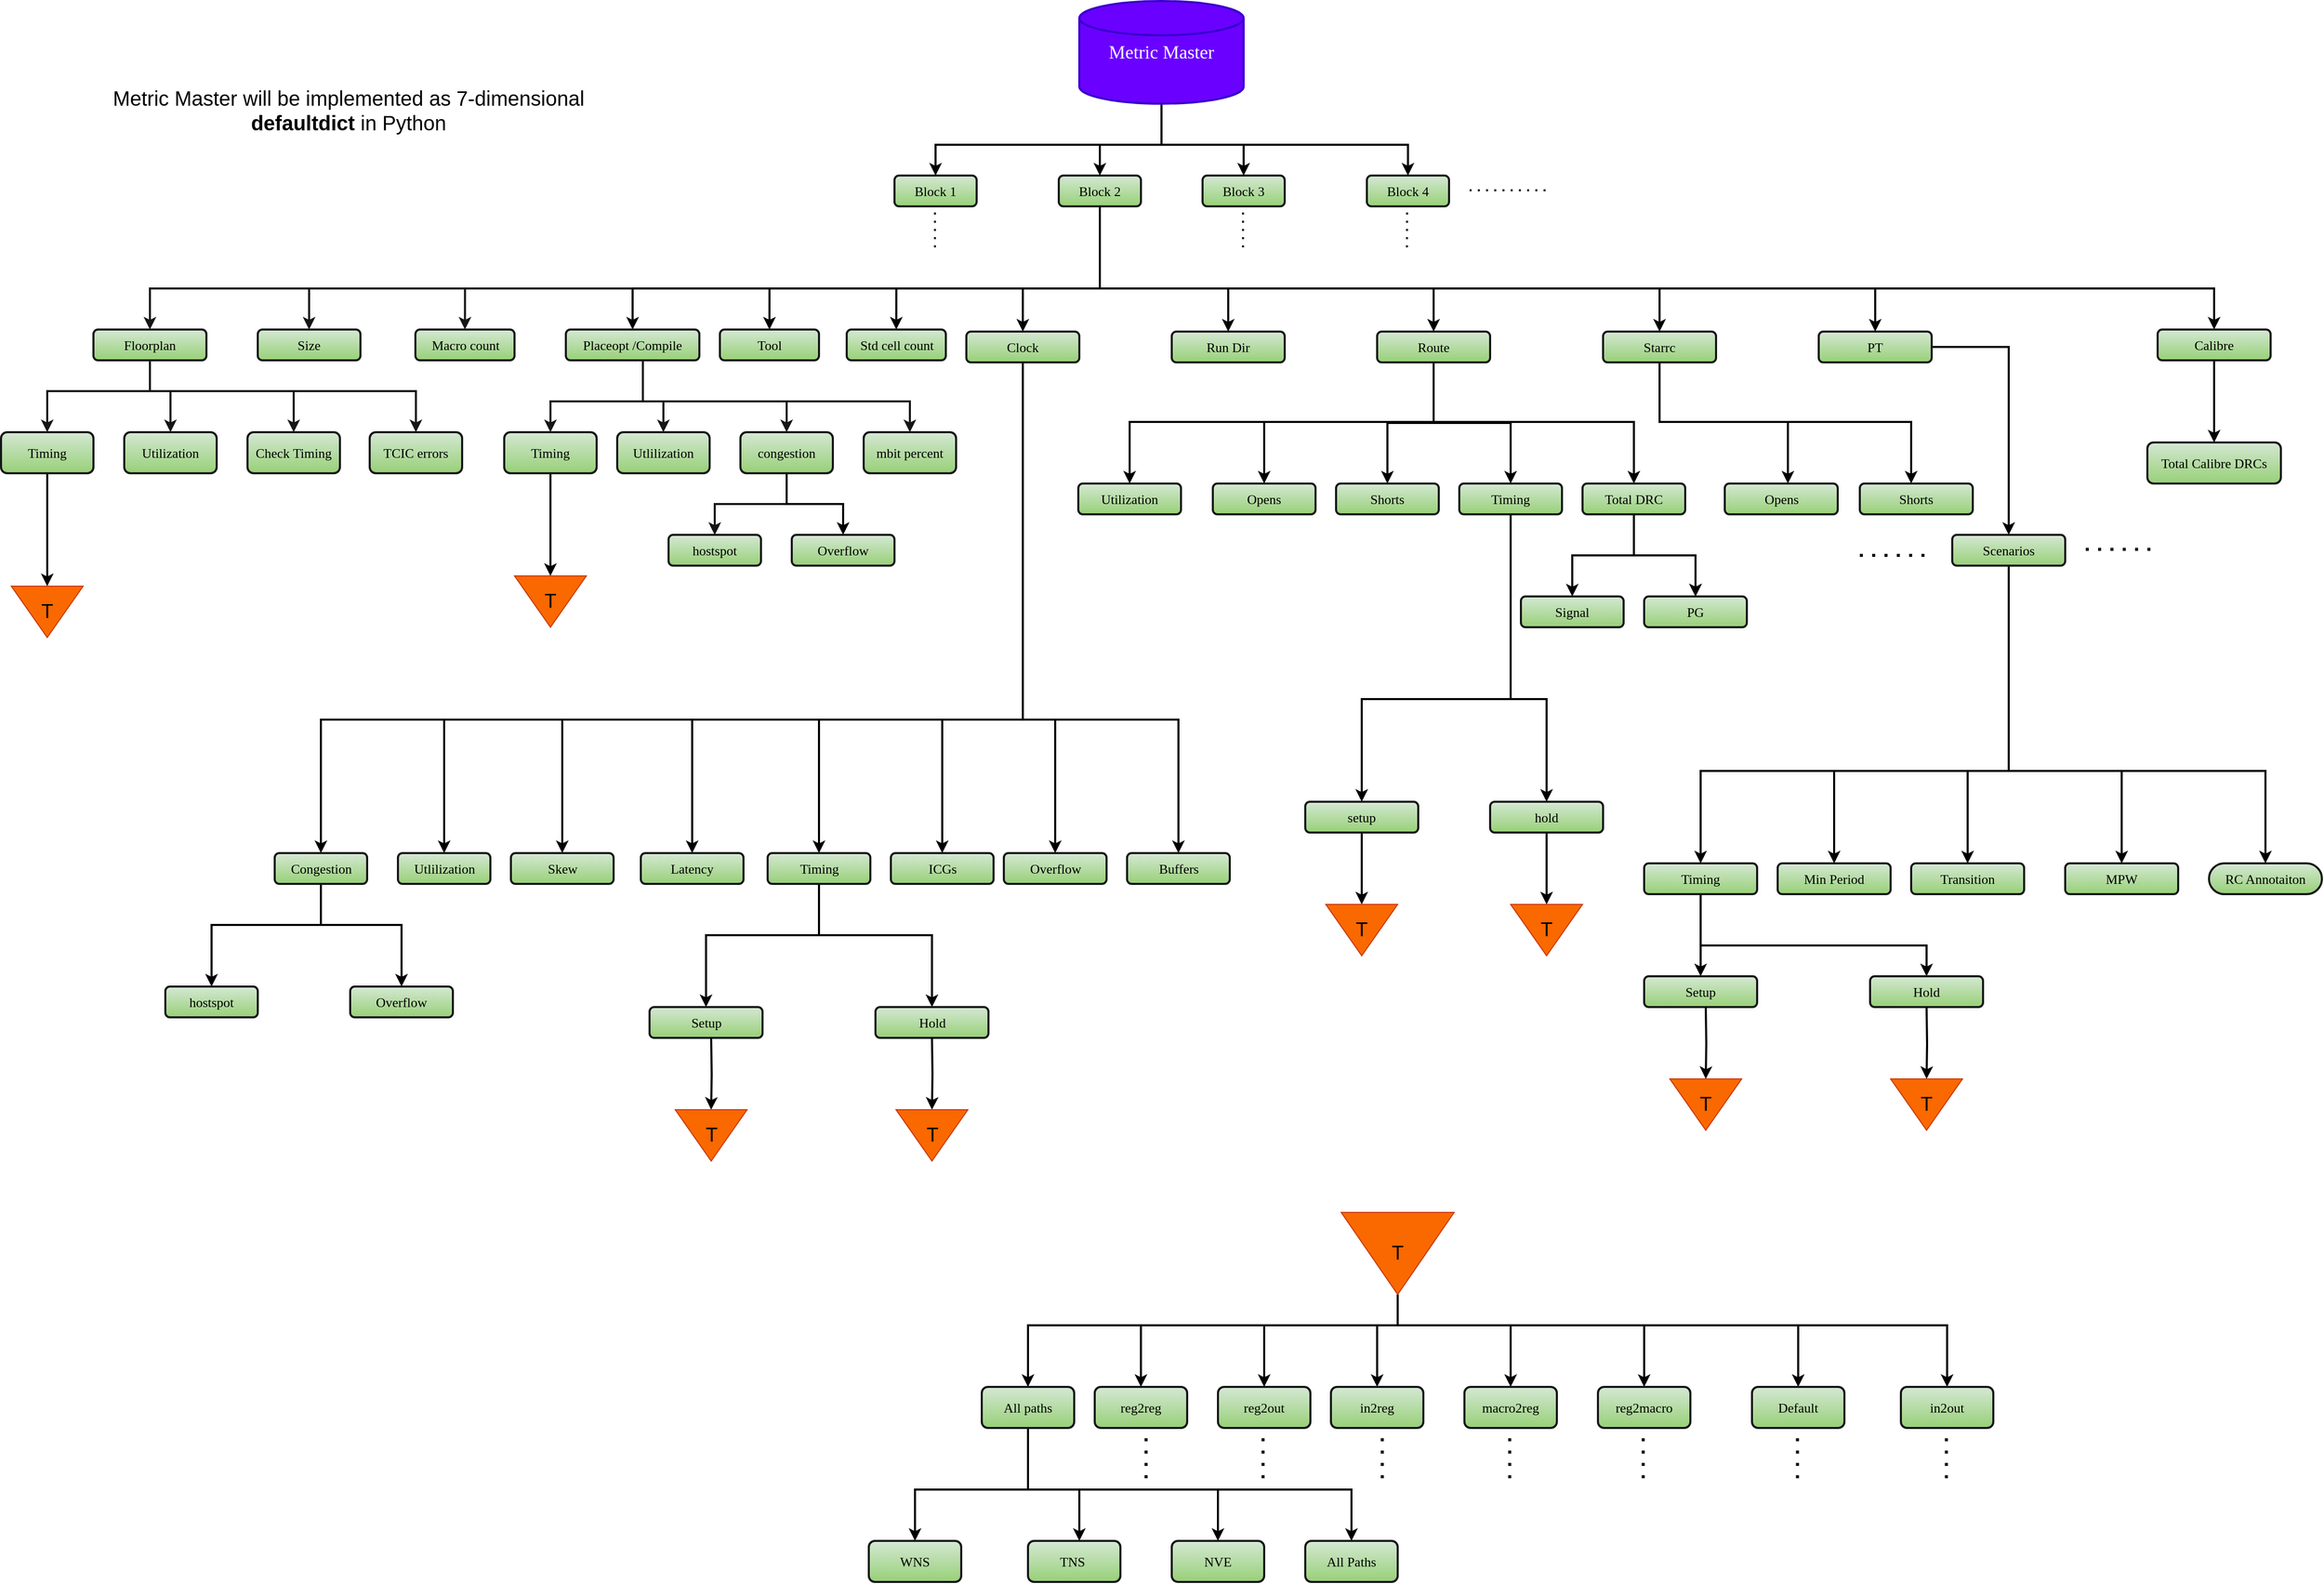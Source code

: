 <mxfile version="21.2.7" type="github">
  <diagram id="R2lEEEUBdFMjLlhIrx00" name="Page-1">
    <mxGraphModel dx="2956" dy="1744" grid="0" gridSize="10" guides="1" tooltips="1" connect="1" arrows="1" fold="1" page="1" pageScale="1" pageWidth="1169" pageHeight="1654" math="0" shadow="0" extFonts="Permanent Marker^https://fonts.googleapis.com/css?family=Permanent+Marker">
      <root>
        <mxCell id="0" />
        <mxCell id="1" parent="0" />
        <mxCell id="iSJ_3hQ1pYhiKanofVgx-50" style="edgeStyle=orthogonalEdgeStyle;shape=connector;rounded=0;orthogonalLoop=1;jettySize=auto;html=1;entryX=0.5;entryY=0;entryDx=0;entryDy=0;labelBackgroundColor=default;strokeColor=default;strokeWidth=2;fontFamily=Helvetica;fontSize=11;fontColor=default;endArrow=classic;" edge="1" parent="1" target="BO10jVwyeY7o9jluabwl-73">
          <mxGeometry relative="1" as="geometry">
            <mxPoint x="1090" y="230" as="sourcePoint" />
            <Array as="points">
              <mxPoint x="1090" y="300" />
              <mxPoint x="1415" y="300" />
            </Array>
          </mxGeometry>
        </mxCell>
        <mxCell id="iSJ_3hQ1pYhiKanofVgx-51" style="edgeStyle=orthogonalEdgeStyle;shape=connector;rounded=0;orthogonalLoop=1;jettySize=auto;html=1;entryX=0.5;entryY=0;entryDx=0;entryDy=0;labelBackgroundColor=default;strokeColor=default;strokeWidth=2;fontFamily=Helvetica;fontSize=11;fontColor=default;endArrow=classic;exitX=0.5;exitY=1;exitDx=0;exitDy=0;" edge="1" parent="1" source="BO10jVwyeY7o9jluabwl-20" target="iSJ_3hQ1pYhiKanofVgx-14">
          <mxGeometry relative="1" as="geometry">
            <mxPoint x="680" y="180" as="sourcePoint" />
            <Array as="points">
              <mxPoint x="1090" y="300" />
              <mxPoint x="1635" y="300" />
            </Array>
          </mxGeometry>
        </mxCell>
        <mxCell id="iSJ_3hQ1pYhiKanofVgx-52" style="edgeStyle=orthogonalEdgeStyle;shape=connector;rounded=0;orthogonalLoop=1;jettySize=auto;html=1;entryX=0.5;entryY=0;entryDx=0;entryDy=0;labelBackgroundColor=default;strokeColor=default;strokeWidth=2;fontFamily=Helvetica;fontSize=11;fontColor=default;endArrow=classic;" edge="1" parent="1" target="iSJ_3hQ1pYhiKanofVgx-23">
          <mxGeometry relative="1" as="geometry">
            <mxPoint x="1090" y="230" as="sourcePoint" />
            <Array as="points">
              <mxPoint x="1090" y="300" />
              <mxPoint x="1845" y="300" />
            </Array>
          </mxGeometry>
        </mxCell>
        <mxCell id="iSJ_3hQ1pYhiKanofVgx-53" style="edgeStyle=orthogonalEdgeStyle;shape=connector;rounded=0;orthogonalLoop=1;jettySize=auto;html=1;entryX=0.5;entryY=0;entryDx=0;entryDy=0;labelBackgroundColor=default;strokeColor=default;strokeWidth=2;fontFamily=Helvetica;fontSize=11;fontColor=default;endArrow=classic;exitX=0.5;exitY=1;exitDx=0;exitDy=0;" edge="1" parent="1" source="BO10jVwyeY7o9jluabwl-20" target="iSJ_3hQ1pYhiKanofVgx-24">
          <mxGeometry relative="1" as="geometry">
            <mxPoint x="680" y="180" as="sourcePoint" />
            <Array as="points">
              <mxPoint x="1090" y="300" />
              <mxPoint x="2175" y="300" />
            </Array>
          </mxGeometry>
        </mxCell>
        <mxCell id="BO10jVwyeY7o9jluabwl-19" value="Block 1" style="rounded=1;whiteSpace=wrap;html=1;fillColor=#d5e8d4;strokeColor=#161618;gradientColor=#97d077;strokeWidth=2;shadow=0;fontSize=13;fontFamily=Verdana;" parent="1" vertex="1">
          <mxGeometry x="890" y="190" width="80" height="30" as="geometry" />
        </mxCell>
        <mxCell id="BO10jVwyeY7o9jluabwl-81" style="edgeStyle=orthogonalEdgeStyle;rounded=0;orthogonalLoop=1;jettySize=auto;html=1;entryX=0.5;entryY=0;entryDx=0;entryDy=0;fillColor=#d5e8d4;strokeColor=#161618;gradientColor=#97d077;strokeWidth=2;shadow=0;fontSize=13;fontFamily=Verdana;" parent="1" source="BO10jVwyeY7o9jluabwl-20" target="BO10jVwyeY7o9jluabwl-70" edge="1">
          <mxGeometry relative="1" as="geometry">
            <Array as="points">
              <mxPoint x="1090" y="300" />
              <mxPoint x="165" y="300" />
            </Array>
          </mxGeometry>
        </mxCell>
        <mxCell id="BO10jVwyeY7o9jluabwl-91" style="edgeStyle=orthogonalEdgeStyle;rounded=0;orthogonalLoop=1;jettySize=auto;html=1;fillColor=#d5e8d4;strokeColor=#161618;gradientColor=#97d077;strokeWidth=2;shadow=0;fontSize=13;fontFamily=Verdana;" parent="1" source="BO10jVwyeY7o9jluabwl-20" target="BO10jVwyeY7o9jluabwl-86" edge="1">
          <mxGeometry relative="1" as="geometry">
            <Array as="points">
              <mxPoint x="1090" y="300" />
              <mxPoint x="320" y="300" />
            </Array>
          </mxGeometry>
        </mxCell>
        <mxCell id="BO10jVwyeY7o9jluabwl-92" style="edgeStyle=orthogonalEdgeStyle;rounded=0;orthogonalLoop=1;jettySize=auto;html=1;entryX=0.5;entryY=0;entryDx=0;entryDy=0;fillColor=#d5e8d4;strokeColor=#161618;gradientColor=#97d077;strokeWidth=2;shadow=0;fontSize=13;fontFamily=Verdana;" parent="1" source="BO10jVwyeY7o9jluabwl-20" target="BO10jVwyeY7o9jluabwl-89" edge="1">
          <mxGeometry relative="1" as="geometry">
            <Array as="points">
              <mxPoint x="1090" y="300" />
              <mxPoint x="472" y="300" />
            </Array>
          </mxGeometry>
        </mxCell>
        <mxCell id="iSJ_3hQ1pYhiKanofVgx-12" style="edgeStyle=orthogonalEdgeStyle;rounded=0;orthogonalLoop=1;jettySize=auto;html=1;strokeWidth=2;" edge="1" parent="1" source="BO10jVwyeY7o9jluabwl-20" target="BO10jVwyeY7o9jluabwl-72">
          <mxGeometry relative="1" as="geometry">
            <Array as="points">
              <mxPoint x="1090" y="300" />
              <mxPoint x="1015" y="300" />
            </Array>
          </mxGeometry>
        </mxCell>
        <mxCell id="iSJ_3hQ1pYhiKanofVgx-17" style="edgeStyle=orthogonalEdgeStyle;shape=connector;rounded=0;orthogonalLoop=1;jettySize=auto;html=1;entryX=0.5;entryY=0;entryDx=0;entryDy=0;labelBackgroundColor=default;strokeColor=default;strokeWidth=2;fontFamily=Helvetica;fontSize=11;fontColor=default;endArrow=classic;" edge="1" parent="1" source="BO10jVwyeY7o9jluabwl-20" target="BO10jVwyeY7o9jluabwl-116">
          <mxGeometry relative="1" as="geometry">
            <Array as="points">
              <mxPoint x="1090" y="300" />
              <mxPoint x="768" y="300" />
            </Array>
          </mxGeometry>
        </mxCell>
        <mxCell id="iSJ_3hQ1pYhiKanofVgx-18" style="edgeStyle=orthogonalEdgeStyle;shape=connector;rounded=0;orthogonalLoop=1;jettySize=auto;html=1;entryX=0.5;entryY=0;entryDx=0;entryDy=0;labelBackgroundColor=default;strokeColor=default;strokeWidth=2;fontFamily=Helvetica;fontSize=11;fontColor=default;endArrow=classic;" edge="1" parent="1" source="BO10jVwyeY7o9jluabwl-20" target="BO10jVwyeY7o9jluabwl-90">
          <mxGeometry relative="1" as="geometry">
            <Array as="points">
              <mxPoint x="1090" y="300" />
              <mxPoint x="892" y="300" />
            </Array>
          </mxGeometry>
        </mxCell>
        <mxCell id="iSJ_3hQ1pYhiKanofVgx-34" style="edgeStyle=orthogonalEdgeStyle;shape=connector;rounded=0;orthogonalLoop=1;jettySize=auto;html=1;entryX=0.5;entryY=0;entryDx=0;entryDy=0;labelBackgroundColor=default;strokeColor=default;strokeWidth=2;fontFamily=Helvetica;fontSize=11;fontColor=default;endArrow=classic;" edge="1" parent="1" source="BO10jVwyeY7o9jluabwl-20" target="BO10jVwyeY7o9jluabwl-71">
          <mxGeometry relative="1" as="geometry">
            <Array as="points">
              <mxPoint x="1090" y="300" />
              <mxPoint x="635" y="300" />
            </Array>
          </mxGeometry>
        </mxCell>
        <mxCell id="iSJ_3hQ1pYhiKanofVgx-230" style="edgeStyle=orthogonalEdgeStyle;shape=connector;rounded=0;orthogonalLoop=1;jettySize=auto;html=1;labelBackgroundColor=default;strokeColor=default;strokeWidth=2;fontFamily=Helvetica;fontSize=11;fontColor=default;endArrow=classic;" edge="1" parent="1" source="BO10jVwyeY7o9jluabwl-20" target="iSJ_3hQ1pYhiKanofVgx-228">
          <mxGeometry relative="1" as="geometry">
            <Array as="points">
              <mxPoint x="1090" y="300" />
              <mxPoint x="1215" y="300" />
            </Array>
          </mxGeometry>
        </mxCell>
        <mxCell id="BO10jVwyeY7o9jluabwl-20" value="Block 2" style="rounded=1;whiteSpace=wrap;html=1;fillColor=#d5e8d4;strokeColor=#161618;gradientColor=#97d077;strokeWidth=2;shadow=0;fontSize=13;fontFamily=Verdana;" parent="1" vertex="1">
          <mxGeometry x="1050" y="190" width="80" height="30" as="geometry" />
        </mxCell>
        <mxCell id="BO10jVwyeY7o9jluabwl-21" value="Block 3" style="rounded=1;whiteSpace=wrap;html=1;fillColor=#d5e8d4;strokeColor=#161618;gradientColor=#97d077;strokeWidth=2;shadow=0;fontSize=13;fontFamily=Verdana;" parent="1" vertex="1">
          <mxGeometry x="1190" y="190" width="80" height="30" as="geometry" />
        </mxCell>
        <mxCell id="BO10jVwyeY7o9jluabwl-22" value="Block 4" style="rounded=1;whiteSpace=wrap;html=1;fillColor=#d5e8d4;strokeColor=#161618;gradientColor=#97d077;strokeWidth=2;shadow=0;fontSize=13;fontFamily=Verdana;" parent="1" vertex="1">
          <mxGeometry x="1350" y="190" width="80" height="30" as="geometry" />
        </mxCell>
        <mxCell id="BO10jVwyeY7o9jluabwl-28" value="" style="endArrow=none;dashed=1;html=1;dashPattern=1 3;strokeWidth=2;rounded=0;fillColor=#d5e8d4;strokeColor=#161618;gradientColor=#97d077;shadow=0;fontSize=13;fontFamily=Verdana;" parent="1" edge="1">
          <mxGeometry width="50" height="50" relative="1" as="geometry">
            <mxPoint x="929.41" y="260" as="sourcePoint" />
            <mxPoint x="929.41" y="220" as="targetPoint" />
          </mxGeometry>
        </mxCell>
        <mxCell id="BO10jVwyeY7o9jluabwl-29" value="" style="endArrow=none;dashed=1;html=1;dashPattern=1 3;strokeWidth=2;rounded=0;fillColor=#d5e8d4;strokeColor=#161618;gradientColor=#97d077;shadow=0;fontSize=13;fontFamily=Verdana;" parent="1" edge="1">
          <mxGeometry width="50" height="50" relative="1" as="geometry">
            <mxPoint x="1389" y="260" as="sourcePoint" />
            <mxPoint x="1389.2" y="220" as="targetPoint" />
          </mxGeometry>
        </mxCell>
        <mxCell id="BO10jVwyeY7o9jluabwl-30" value="" style="endArrow=none;dashed=1;html=1;dashPattern=1 3;strokeWidth=2;rounded=0;fillColor=#d5e8d4;strokeColor=#161618;gradientColor=#97d077;shadow=0;fontSize=13;fontFamily=Verdana;" parent="1" edge="1">
          <mxGeometry width="50" height="50" relative="1" as="geometry">
            <mxPoint x="1229.41" y="260" as="sourcePoint" />
            <mxPoint x="1229.41" y="220" as="targetPoint" />
          </mxGeometry>
        </mxCell>
        <mxCell id="BO10jVwyeY7o9jluabwl-32" value="" style="endArrow=none;dashed=1;html=1;dashPattern=1 3;strokeWidth=2;rounded=0;fillColor=#d5e8d4;strokeColor=#161618;gradientColor=#97d077;shadow=0;fontSize=13;fontFamily=Verdana;" parent="1" edge="1">
          <mxGeometry width="50" height="50" relative="1" as="geometry">
            <mxPoint x="1450" y="204.41" as="sourcePoint" />
            <mxPoint x="1530" y="204.41" as="targetPoint" />
          </mxGeometry>
        </mxCell>
        <mxCell id="BO10jVwyeY7o9jluabwl-99" style="edgeStyle=orthogonalEdgeStyle;rounded=0;orthogonalLoop=1;jettySize=auto;html=1;entryX=0.5;entryY=0;entryDx=0;entryDy=0;fillColor=#d5e8d4;strokeColor=#161618;gradientColor=#97d077;strokeWidth=2;shadow=0;fontSize=13;fontFamily=Verdana;" parent="1" source="BO10jVwyeY7o9jluabwl-70" target="BO10jVwyeY7o9jluabwl-82" edge="1">
          <mxGeometry relative="1" as="geometry">
            <Array as="points">
              <mxPoint x="165" y="400" />
              <mxPoint x="65" y="400" />
            </Array>
          </mxGeometry>
        </mxCell>
        <mxCell id="BO10jVwyeY7o9jluabwl-101" style="edgeStyle=orthogonalEdgeStyle;rounded=0;orthogonalLoop=1;jettySize=auto;html=1;entryX=0.5;entryY=0;entryDx=0;entryDy=0;fillColor=#d5e8d4;strokeColor=#161618;gradientColor=#97d077;strokeWidth=2;shadow=0;fontSize=13;fontFamily=Verdana;" parent="1" source="BO10jVwyeY7o9jluabwl-70" target="BO10jVwyeY7o9jluabwl-83" edge="1">
          <mxGeometry relative="1" as="geometry">
            <Array as="points">
              <mxPoint x="165" y="400" />
              <mxPoint x="185" y="400" />
            </Array>
          </mxGeometry>
        </mxCell>
        <mxCell id="BO10jVwyeY7o9jluabwl-102" style="edgeStyle=orthogonalEdgeStyle;rounded=0;orthogonalLoop=1;jettySize=auto;html=1;entryX=0.5;entryY=0;entryDx=0;entryDy=0;fillColor=#d5e8d4;strokeColor=#161618;gradientColor=#97d077;strokeWidth=2;shadow=0;fontSize=13;fontFamily=Verdana;" parent="1" source="BO10jVwyeY7o9jluabwl-70" target="BO10jVwyeY7o9jluabwl-84" edge="1">
          <mxGeometry relative="1" as="geometry">
            <Array as="points">
              <mxPoint x="165" y="400" />
              <mxPoint x="305" y="400" />
            </Array>
          </mxGeometry>
        </mxCell>
        <mxCell id="BO10jVwyeY7o9jluabwl-103" style="edgeStyle=orthogonalEdgeStyle;rounded=0;orthogonalLoop=1;jettySize=auto;html=1;entryX=0.5;entryY=0;entryDx=0;entryDy=0;fillColor=#d5e8d4;strokeColor=#161618;gradientColor=#97d077;strokeWidth=2;shadow=0;fontSize=13;fontFamily=Verdana;" parent="1" source="BO10jVwyeY7o9jluabwl-70" target="BO10jVwyeY7o9jluabwl-85" edge="1">
          <mxGeometry relative="1" as="geometry">
            <Array as="points">
              <mxPoint x="165" y="400" />
              <mxPoint x="424" y="400" />
            </Array>
          </mxGeometry>
        </mxCell>
        <mxCell id="BO10jVwyeY7o9jluabwl-70" value="Floorplan" style="rounded=1;whiteSpace=wrap;html=1;fillColor=#d5e8d4;strokeColor=#161618;gradientColor=#97d077;strokeWidth=2;shadow=0;fontSize=13;fontFamily=Verdana;" parent="1" vertex="1">
          <mxGeometry x="110" y="340" width="110" height="30" as="geometry" />
        </mxCell>
        <mxCell id="BO10jVwyeY7o9jluabwl-114" style="edgeStyle=orthogonalEdgeStyle;rounded=0;orthogonalLoop=1;jettySize=auto;html=1;fillColor=#d5e8d4;strokeColor=#161618;gradientColor=#97d077;strokeWidth=2;shadow=0;fontSize=13;fontFamily=Verdana;" parent="1" source="BO10jVwyeY7o9jluabwl-71" target="BO10jVwyeY7o9jluabwl-110" edge="1">
          <mxGeometry relative="1" as="geometry">
            <Array as="points">
              <mxPoint x="645" y="410" />
              <mxPoint x="785" y="410" />
            </Array>
          </mxGeometry>
        </mxCell>
        <mxCell id="BO10jVwyeY7o9jluabwl-117" style="edgeStyle=orthogonalEdgeStyle;rounded=0;orthogonalLoop=1;jettySize=auto;html=1;entryX=0.5;entryY=0;entryDx=0;entryDy=0;fillColor=#d5e8d4;strokeColor=#161618;gradientColor=#97d077;strokeWidth=2;shadow=0;fontSize=13;fontFamily=Verdana;" parent="1" source="BO10jVwyeY7o9jluabwl-71" target="BO10jVwyeY7o9jluabwl-108" edge="1">
          <mxGeometry relative="1" as="geometry">
            <Array as="points">
              <mxPoint x="645" y="410" />
              <mxPoint x="555" y="410" />
            </Array>
          </mxGeometry>
        </mxCell>
        <mxCell id="BO10jVwyeY7o9jluabwl-118" style="edgeStyle=orthogonalEdgeStyle;rounded=0;orthogonalLoop=1;jettySize=auto;html=1;entryX=0.5;entryY=0;entryDx=0;entryDy=0;fillColor=#d5e8d4;strokeColor=#161618;gradientColor=#97d077;strokeWidth=2;shadow=0;fontSize=13;fontFamily=Verdana;" parent="1" source="BO10jVwyeY7o9jluabwl-71" target="BO10jVwyeY7o9jluabwl-109" edge="1">
          <mxGeometry relative="1" as="geometry">
            <Array as="points">
              <mxPoint x="645" y="410" />
              <mxPoint x="665" y="410" />
            </Array>
          </mxGeometry>
        </mxCell>
        <mxCell id="BO10jVwyeY7o9jluabwl-119" style="edgeStyle=orthogonalEdgeStyle;rounded=0;orthogonalLoop=1;jettySize=auto;html=1;entryX=0.5;entryY=0;entryDx=0;entryDy=0;fillColor=#d5e8d4;strokeColor=#161618;gradientColor=#97d077;strokeWidth=2;shadow=0;fontSize=13;fontFamily=Verdana;" parent="1" source="BO10jVwyeY7o9jluabwl-71" target="BO10jVwyeY7o9jluabwl-107" edge="1">
          <mxGeometry relative="1" as="geometry">
            <Array as="points">
              <mxPoint x="645" y="410" />
              <mxPoint x="905" y="410" />
            </Array>
          </mxGeometry>
        </mxCell>
        <mxCell id="BO10jVwyeY7o9jluabwl-71" value="Placeopt /Compile" style="rounded=1;whiteSpace=wrap;html=1;fillColor=#d5e8d4;strokeColor=#161618;gradientColor=#97d077;strokeWidth=2;shadow=0;fontSize=13;fontFamily=Verdana;" parent="1" vertex="1">
          <mxGeometry x="570" y="340" width="130" height="30" as="geometry" />
        </mxCell>
        <mxCell id="iSJ_3hQ1pYhiKanofVgx-213" style="edgeStyle=orthogonalEdgeStyle;shape=connector;rounded=0;orthogonalLoop=1;jettySize=auto;html=1;entryX=0.5;entryY=0;entryDx=0;entryDy=0;labelBackgroundColor=default;strokeColor=default;strokeWidth=2;fontFamily=Helvetica;fontSize=11;fontColor=default;endArrow=classic;" edge="1" parent="1" source="BO10jVwyeY7o9jluabwl-72" target="iSJ_3hQ1pYhiKanofVgx-40">
          <mxGeometry relative="1" as="geometry">
            <Array as="points">
              <mxPoint x="1015" y="720" />
              <mxPoint x="1166" y="720" />
            </Array>
          </mxGeometry>
        </mxCell>
        <mxCell id="iSJ_3hQ1pYhiKanofVgx-214" style="edgeStyle=orthogonalEdgeStyle;shape=connector;rounded=0;orthogonalLoop=1;jettySize=auto;html=1;entryX=0.5;entryY=0;entryDx=0;entryDy=0;labelBackgroundColor=default;strokeColor=default;strokeWidth=2;fontFamily=Helvetica;fontSize=11;fontColor=default;endArrow=classic;" edge="1" parent="1" source="BO10jVwyeY7o9jluabwl-72" target="iSJ_3hQ1pYhiKanofVgx-198">
          <mxGeometry relative="1" as="geometry">
            <Array as="points">
              <mxPoint x="1015" y="720" />
              <mxPoint x="332" y="720" />
            </Array>
          </mxGeometry>
        </mxCell>
        <mxCell id="iSJ_3hQ1pYhiKanofVgx-215" style="edgeStyle=orthogonalEdgeStyle;shape=connector;rounded=0;orthogonalLoop=1;jettySize=auto;html=1;entryX=0.5;entryY=0;entryDx=0;entryDy=0;labelBackgroundColor=default;strokeColor=default;strokeWidth=2;fontFamily=Helvetica;fontSize=11;fontColor=default;endArrow=classic;" edge="1" parent="1" source="BO10jVwyeY7o9jluabwl-72" target="iSJ_3hQ1pYhiKanofVgx-32">
          <mxGeometry relative="1" as="geometry">
            <Array as="points">
              <mxPoint x="1015" y="720" />
              <mxPoint x="1046" y="720" />
            </Array>
          </mxGeometry>
        </mxCell>
        <mxCell id="iSJ_3hQ1pYhiKanofVgx-216" style="edgeStyle=orthogonalEdgeStyle;shape=connector;rounded=0;orthogonalLoop=1;jettySize=auto;html=1;entryX=0.5;entryY=0;entryDx=0;entryDy=0;labelBackgroundColor=default;strokeColor=default;strokeWidth=2;fontFamily=Helvetica;fontSize=11;fontColor=default;endArrow=classic;" edge="1" parent="1" source="BO10jVwyeY7o9jluabwl-72" target="iSJ_3hQ1pYhiKanofVgx-39">
          <mxGeometry relative="1" as="geometry">
            <Array as="points">
              <mxPoint x="1015" y="720" />
              <mxPoint x="936" y="720" />
            </Array>
          </mxGeometry>
        </mxCell>
        <mxCell id="iSJ_3hQ1pYhiKanofVgx-217" style="edgeStyle=orthogonalEdgeStyle;shape=connector;rounded=0;orthogonalLoop=1;jettySize=auto;html=1;entryX=0.5;entryY=0;entryDx=0;entryDy=0;labelBackgroundColor=default;strokeColor=default;strokeWidth=2;fontFamily=Helvetica;fontSize=11;fontColor=default;endArrow=classic;" edge="1" parent="1" source="BO10jVwyeY7o9jluabwl-72" target="iSJ_3hQ1pYhiKanofVgx-31">
          <mxGeometry relative="1" as="geometry">
            <Array as="points">
              <mxPoint x="1015" y="720" />
              <mxPoint x="816" y="720" />
            </Array>
          </mxGeometry>
        </mxCell>
        <mxCell id="iSJ_3hQ1pYhiKanofVgx-218" style="edgeStyle=orthogonalEdgeStyle;shape=connector;rounded=0;orthogonalLoop=1;jettySize=auto;html=1;entryX=0.5;entryY=0;entryDx=0;entryDy=0;labelBackgroundColor=default;strokeColor=default;strokeWidth=2;fontFamily=Helvetica;fontSize=11;fontColor=default;endArrow=classic;" edge="1" parent="1" source="BO10jVwyeY7o9jluabwl-72" target="iSJ_3hQ1pYhiKanofVgx-37">
          <mxGeometry relative="1" as="geometry">
            <Array as="points">
              <mxPoint x="1015" y="720" />
              <mxPoint x="693" y="720" />
            </Array>
          </mxGeometry>
        </mxCell>
        <mxCell id="iSJ_3hQ1pYhiKanofVgx-219" style="edgeStyle=orthogonalEdgeStyle;shape=connector;rounded=0;orthogonalLoop=1;jettySize=auto;html=1;entryX=0.5;entryY=0;entryDx=0;entryDy=0;labelBackgroundColor=default;strokeColor=default;strokeWidth=2;fontFamily=Helvetica;fontSize=11;fontColor=default;endArrow=classic;" edge="1" parent="1" source="BO10jVwyeY7o9jluabwl-72" target="iSJ_3hQ1pYhiKanofVgx-29">
          <mxGeometry relative="1" as="geometry">
            <Array as="points">
              <mxPoint x="1015" y="720" />
              <mxPoint x="566" y="720" />
            </Array>
          </mxGeometry>
        </mxCell>
        <mxCell id="iSJ_3hQ1pYhiKanofVgx-220" style="edgeStyle=orthogonalEdgeStyle;shape=connector;rounded=0;orthogonalLoop=1;jettySize=auto;html=1;entryX=0.5;entryY=0;entryDx=0;entryDy=0;labelBackgroundColor=default;strokeColor=default;strokeWidth=2;fontFamily=Helvetica;fontSize=11;fontColor=default;endArrow=classic;" edge="1" parent="1" source="BO10jVwyeY7o9jluabwl-72" target="iSJ_3hQ1pYhiKanofVgx-35">
          <mxGeometry relative="1" as="geometry">
            <Array as="points">
              <mxPoint x="1015" y="720" />
              <mxPoint x="452" y="720" />
            </Array>
          </mxGeometry>
        </mxCell>
        <mxCell id="BO10jVwyeY7o9jluabwl-72" value="Clock" style="rounded=1;whiteSpace=wrap;html=1;fillColor=#d5e8d4;strokeColor=#161618;gradientColor=#97d077;strokeWidth=2;shadow=0;fontSize=13;fontFamily=Verdana;" parent="1" vertex="1">
          <mxGeometry x="960" y="342" width="110" height="30" as="geometry" />
        </mxCell>
        <mxCell id="iSJ_3hQ1pYhiKanofVgx-62" style="edgeStyle=orthogonalEdgeStyle;shape=connector;rounded=0;orthogonalLoop=1;jettySize=auto;html=1;entryX=0.5;entryY=0;entryDx=0;entryDy=0;labelBackgroundColor=default;strokeColor=default;strokeWidth=2;fontFamily=Helvetica;fontSize=11;fontColor=default;endArrow=classic;" edge="1" parent="1" source="BO10jVwyeY7o9jluabwl-73" target="iSJ_3hQ1pYhiKanofVgx-54">
          <mxGeometry relative="1" as="geometry">
            <Array as="points">
              <mxPoint x="1415" y="430" />
              <mxPoint x="1119" y="430" />
            </Array>
          </mxGeometry>
        </mxCell>
        <mxCell id="iSJ_3hQ1pYhiKanofVgx-63" style="edgeStyle=orthogonalEdgeStyle;shape=connector;rounded=0;orthogonalLoop=1;jettySize=auto;html=1;entryX=0.5;entryY=0;entryDx=0;entryDy=0;labelBackgroundColor=default;strokeColor=default;strokeWidth=2;fontFamily=Helvetica;fontSize=11;fontColor=default;endArrow=classic;" edge="1" parent="1" source="BO10jVwyeY7o9jluabwl-73" target="iSJ_3hQ1pYhiKanofVgx-55">
          <mxGeometry relative="1" as="geometry">
            <Array as="points">
              <mxPoint x="1415" y="430" />
              <mxPoint x="1250" y="430" />
            </Array>
          </mxGeometry>
        </mxCell>
        <mxCell id="iSJ_3hQ1pYhiKanofVgx-64" style="edgeStyle=orthogonalEdgeStyle;shape=connector;rounded=0;orthogonalLoop=1;jettySize=auto;html=1;entryX=0.5;entryY=0;entryDx=0;entryDy=0;labelBackgroundColor=default;strokeColor=default;strokeWidth=2;fontFamily=Helvetica;fontSize=11;fontColor=default;endArrow=classic;" edge="1" parent="1" source="BO10jVwyeY7o9jluabwl-73" target="iSJ_3hQ1pYhiKanofVgx-56">
          <mxGeometry relative="1" as="geometry">
            <Array as="points">
              <mxPoint x="1415" y="431" />
              <mxPoint x="1370" y="431" />
            </Array>
          </mxGeometry>
        </mxCell>
        <mxCell id="iSJ_3hQ1pYhiKanofVgx-65" style="edgeStyle=orthogonalEdgeStyle;shape=connector;rounded=0;orthogonalLoop=1;jettySize=auto;html=1;entryX=0.5;entryY=0;entryDx=0;entryDy=0;labelBackgroundColor=default;strokeColor=default;strokeWidth=2;fontFamily=Helvetica;fontSize=11;fontColor=default;endArrow=classic;" edge="1" parent="1" source="BO10jVwyeY7o9jluabwl-73" target="iSJ_3hQ1pYhiKanofVgx-61">
          <mxGeometry relative="1" as="geometry" />
        </mxCell>
        <mxCell id="iSJ_3hQ1pYhiKanofVgx-66" style="edgeStyle=orthogonalEdgeStyle;shape=connector;rounded=0;orthogonalLoop=1;jettySize=auto;html=1;labelBackgroundColor=default;strokeColor=default;strokeWidth=2;fontFamily=Helvetica;fontSize=11;fontColor=default;endArrow=classic;" edge="1" parent="1" source="BO10jVwyeY7o9jluabwl-73" target="iSJ_3hQ1pYhiKanofVgx-60">
          <mxGeometry relative="1" as="geometry">
            <Array as="points">
              <mxPoint x="1415" y="430" />
              <mxPoint x="1610" y="430" />
            </Array>
          </mxGeometry>
        </mxCell>
        <mxCell id="BO10jVwyeY7o9jluabwl-73" value="Route" style="rounded=1;whiteSpace=wrap;html=1;fillColor=#d5e8d4;strokeColor=#161618;gradientColor=#97d077;strokeWidth=2;shadow=0;fontSize=13;fontFamily=Verdana;" parent="1" vertex="1">
          <mxGeometry x="1360" y="342" width="110" height="30" as="geometry" />
        </mxCell>
        <mxCell id="iSJ_3hQ1pYhiKanofVgx-154" style="edgeStyle=orthogonalEdgeStyle;shape=connector;rounded=0;orthogonalLoop=1;jettySize=auto;html=1;entryX=0;entryY=0.5;entryDx=0;entryDy=0;labelBackgroundColor=default;strokeColor=default;strokeWidth=2;fontFamily=Helvetica;fontSize=11;fontColor=default;endArrow=classic;" edge="1" parent="1" source="BO10jVwyeY7o9jluabwl-82" target="iSJ_3hQ1pYhiKanofVgx-153">
          <mxGeometry relative="1" as="geometry" />
        </mxCell>
        <mxCell id="BO10jVwyeY7o9jluabwl-82" value="Timing" style="rounded=1;whiteSpace=wrap;html=1;fillColor=#d5e8d4;strokeColor=#161618;gradientColor=#97d077;strokeWidth=2;shadow=0;fontSize=13;fontFamily=Verdana;" parent="1" vertex="1">
          <mxGeometry x="20" y="440" width="90" height="40" as="geometry" />
        </mxCell>
        <mxCell id="BO10jVwyeY7o9jluabwl-83" value="Utilization" style="rounded=1;whiteSpace=wrap;html=1;fillColor=#d5e8d4;strokeColor=#161618;gradientColor=#97d077;strokeWidth=2;shadow=0;fontSize=13;fontFamily=Verdana;" parent="1" vertex="1">
          <mxGeometry x="140" y="440" width="90" height="40" as="geometry" />
        </mxCell>
        <mxCell id="BO10jVwyeY7o9jluabwl-84" value="Check Timing" style="rounded=1;whiteSpace=wrap;html=1;fillColor=#d5e8d4;strokeColor=#161618;gradientColor=#97d077;strokeWidth=2;shadow=0;fontSize=13;fontFamily=Verdana;" parent="1" vertex="1">
          <mxGeometry x="260" y="440" width="90" height="40" as="geometry" />
        </mxCell>
        <mxCell id="BO10jVwyeY7o9jluabwl-85" value="TCIC errors" style="rounded=1;whiteSpace=wrap;html=1;fillColor=#d5e8d4;strokeColor=#161618;gradientColor=#97d077;strokeWidth=2;shadow=0;fontSize=13;fontFamily=Verdana;" parent="1" vertex="1">
          <mxGeometry x="379" y="440" width="90" height="40" as="geometry" />
        </mxCell>
        <mxCell id="BO10jVwyeY7o9jluabwl-86" value="Size" style="rounded=1;whiteSpace=wrap;html=1;fillColor=#d5e8d4;strokeColor=#161618;gradientColor=#97d077;strokeWidth=2;shadow=0;fontSize=13;fontFamily=Verdana;" parent="1" vertex="1">
          <mxGeometry x="270" y="340" width="100" height="30" as="geometry" />
        </mxCell>
        <mxCell id="BO10jVwyeY7o9jluabwl-89" value="Macro count" style="rounded=1;whiteSpace=wrap;html=1;fillColor=#d5e8d4;strokeColor=#161618;gradientColor=#97d077;strokeWidth=2;shadow=0;fontSize=13;fontFamily=Verdana;" parent="1" vertex="1">
          <mxGeometry x="423.5" y="340" width="96.5" height="30" as="geometry" />
        </mxCell>
        <mxCell id="BO10jVwyeY7o9jluabwl-90" value="Std cell count" style="rounded=1;whiteSpace=wrap;html=1;fillColor=#d5e8d4;strokeColor=#161618;gradientColor=#97d077;strokeWidth=2;shadow=0;fontSize=13;fontFamily=Verdana;" parent="1" vertex="1">
          <mxGeometry x="843.5" y="340" width="96.5" height="30" as="geometry" />
        </mxCell>
        <mxCell id="BO10jVwyeY7o9jluabwl-95" value="hostspot" style="rounded=1;whiteSpace=wrap;html=1;fillColor=#d5e8d4;strokeColor=#161618;gradientColor=#97d077;strokeWidth=2;shadow=0;fontSize=13;fontFamily=Verdana;" parent="1" vertex="1">
          <mxGeometry x="180" y="980" width="90" height="30" as="geometry" />
        </mxCell>
        <mxCell id="BO10jVwyeY7o9jluabwl-97" value="Overflow" style="rounded=1;whiteSpace=wrap;html=1;fillColor=#d5e8d4;strokeColor=#161618;gradientColor=#97d077;strokeWidth=2;shadow=0;fontSize=13;fontFamily=Verdana;" parent="1" vertex="1">
          <mxGeometry x="360" y="980" width="100" height="30" as="geometry" />
        </mxCell>
        <mxCell id="BO10jVwyeY7o9jluabwl-107" value="mbit percent" style="rounded=1;whiteSpace=wrap;html=1;fillColor=#d5e8d4;strokeColor=#161618;gradientColor=#97d077;strokeWidth=2;shadow=0;fontSize=13;fontFamily=Verdana;" parent="1" vertex="1">
          <mxGeometry x="860" y="440" width="90" height="40" as="geometry" />
        </mxCell>
        <mxCell id="iSJ_3hQ1pYhiKanofVgx-226" style="edgeStyle=orthogonalEdgeStyle;shape=connector;rounded=0;orthogonalLoop=1;jettySize=auto;html=1;entryX=0;entryY=0.5;entryDx=0;entryDy=0;labelBackgroundColor=default;strokeColor=default;strokeWidth=2;fontFamily=Helvetica;fontSize=11;fontColor=default;endArrow=classic;" edge="1" parent="1" source="BO10jVwyeY7o9jluabwl-108" target="iSJ_3hQ1pYhiKanofVgx-155">
          <mxGeometry relative="1" as="geometry" />
        </mxCell>
        <mxCell id="BO10jVwyeY7o9jluabwl-108" value="Timing" style="rounded=1;whiteSpace=wrap;html=1;fillColor=#d5e8d4;strokeColor=#161618;gradientColor=#97d077;strokeWidth=2;shadow=0;fontSize=13;fontFamily=Verdana;" parent="1" vertex="1">
          <mxGeometry x="510" y="440" width="90" height="40" as="geometry" />
        </mxCell>
        <mxCell id="BO10jVwyeY7o9jluabwl-109" value="Utlilization" style="rounded=1;whiteSpace=wrap;html=1;fillColor=#d5e8d4;strokeColor=#161618;gradientColor=#97d077;strokeWidth=2;shadow=0;fontSize=13;fontFamily=Verdana;" parent="1" vertex="1">
          <mxGeometry x="620" y="440" width="90" height="40" as="geometry" />
        </mxCell>
        <mxCell id="iSJ_3hQ1pYhiKanofVgx-10" style="edgeStyle=orthogonalEdgeStyle;rounded=0;orthogonalLoop=1;jettySize=auto;html=1;entryX=0.5;entryY=0;entryDx=0;entryDy=0;strokeColor=#161618;" edge="1" parent="1" source="BO10jVwyeY7o9jluabwl-110" target="iSJ_3hQ1pYhiKanofVgx-5">
          <mxGeometry relative="1" as="geometry" />
        </mxCell>
        <mxCell id="iSJ_3hQ1pYhiKanofVgx-11" style="edgeStyle=orthogonalEdgeStyle;rounded=0;orthogonalLoop=1;jettySize=auto;html=1;entryX=0.5;entryY=0;entryDx=0;entryDy=0;strokeColor=#161618;strokeWidth=2;" edge="1" parent="1" source="BO10jVwyeY7o9jluabwl-110" target="iSJ_3hQ1pYhiKanofVgx-5">
          <mxGeometry relative="1" as="geometry" />
        </mxCell>
        <mxCell id="iSJ_3hQ1pYhiKanofVgx-27" style="edgeStyle=orthogonalEdgeStyle;shape=connector;rounded=0;orthogonalLoop=1;jettySize=auto;html=1;entryX=0.5;entryY=0;entryDx=0;entryDy=0;labelBackgroundColor=default;strokeColor=default;strokeWidth=2;fontFamily=Helvetica;fontSize=11;fontColor=default;endArrow=classic;" edge="1" parent="1" source="BO10jVwyeY7o9jluabwl-110" target="iSJ_3hQ1pYhiKanofVgx-6">
          <mxGeometry relative="1" as="geometry" />
        </mxCell>
        <mxCell id="BO10jVwyeY7o9jluabwl-110" value="congestion" style="rounded=1;whiteSpace=wrap;html=1;fillColor=#d5e8d4;strokeColor=#161618;gradientColor=#97d077;strokeWidth=2;shadow=0;fontSize=13;fontFamily=Verdana;" parent="1" vertex="1">
          <mxGeometry x="740" y="440" width="90" height="40" as="geometry" />
        </mxCell>
        <mxCell id="BO10jVwyeY7o9jluabwl-116" value="Tool" style="rounded=1;whiteSpace=wrap;html=1;fillColor=#d5e8d4;strokeColor=#161618;gradientColor=#97d077;strokeWidth=2;shadow=0;fontSize=13;fontFamily=Verdana;" parent="1" vertex="1">
          <mxGeometry x="720" y="340" width="96.5" height="30" as="geometry" />
        </mxCell>
        <mxCell id="iSJ_3hQ1pYhiKanofVgx-5" value="hostspot" style="rounded=1;whiteSpace=wrap;html=1;fillColor=#d5e8d4;strokeColor=#161618;gradientColor=#97d077;strokeWidth=2;shadow=0;fontSize=13;fontFamily=Verdana;" vertex="1" parent="1">
          <mxGeometry x="670" y="540" width="90" height="30" as="geometry" />
        </mxCell>
        <mxCell id="iSJ_3hQ1pYhiKanofVgx-6" value="Overflow" style="rounded=1;whiteSpace=wrap;html=1;fillColor=#d5e8d4;strokeColor=#161618;gradientColor=#97d077;strokeWidth=2;shadow=0;fontSize=13;fontFamily=Verdana;" vertex="1" parent="1">
          <mxGeometry x="790" y="540" width="100" height="30" as="geometry" />
        </mxCell>
        <mxCell id="iSJ_3hQ1pYhiKanofVgx-77" value="" style="edgeStyle=orthogonalEdgeStyle;shape=connector;rounded=0;orthogonalLoop=1;jettySize=auto;html=1;labelBackgroundColor=default;strokeColor=default;strokeWidth=2;fontFamily=Helvetica;fontSize=11;fontColor=default;endArrow=classic;" edge="1" parent="1" source="iSJ_3hQ1pYhiKanofVgx-14" target="iSJ_3hQ1pYhiKanofVgx-76">
          <mxGeometry relative="1" as="geometry">
            <Array as="points">
              <mxPoint x="1635" y="430" />
              <mxPoint x="1760" y="430" />
            </Array>
          </mxGeometry>
        </mxCell>
        <mxCell id="iSJ_3hQ1pYhiKanofVgx-79" value="" style="edgeStyle=orthogonalEdgeStyle;shape=connector;rounded=0;orthogonalLoop=1;jettySize=auto;html=1;labelBackgroundColor=default;strokeColor=default;strokeWidth=2;fontFamily=Helvetica;fontSize=11;fontColor=default;endArrow=classic;" edge="1" parent="1" source="iSJ_3hQ1pYhiKanofVgx-14" target="iSJ_3hQ1pYhiKanofVgx-78">
          <mxGeometry relative="1" as="geometry">
            <Array as="points">
              <mxPoint x="1635" y="430" />
              <mxPoint x="1880" y="430" />
            </Array>
          </mxGeometry>
        </mxCell>
        <mxCell id="iSJ_3hQ1pYhiKanofVgx-14" value="Starrc" style="rounded=1;whiteSpace=wrap;html=1;fillColor=#d5e8d4;strokeColor=#161618;gradientColor=#97d077;strokeWidth=2;shadow=0;fontSize=13;fontFamily=Verdana;" vertex="1" parent="1">
          <mxGeometry x="1580" y="342" width="110" height="30" as="geometry" />
        </mxCell>
        <mxCell id="iSJ_3hQ1pYhiKanofVgx-84" value="" style="edgeStyle=orthogonalEdgeStyle;shape=connector;rounded=0;orthogonalLoop=1;jettySize=auto;html=1;labelBackgroundColor=default;strokeColor=default;strokeWidth=2;fontFamily=Helvetica;fontSize=11;fontColor=default;endArrow=classic;" edge="1" parent="1" source="iSJ_3hQ1pYhiKanofVgx-23" target="iSJ_3hQ1pYhiKanofVgx-83">
          <mxGeometry relative="1" as="geometry" />
        </mxCell>
        <mxCell id="iSJ_3hQ1pYhiKanofVgx-23" value="PT" style="rounded=1;whiteSpace=wrap;html=1;fillColor=#d5e8d4;strokeColor=#161618;gradientColor=#97d077;strokeWidth=2;shadow=0;fontSize=13;fontFamily=Verdana;" vertex="1" parent="1">
          <mxGeometry x="1790" y="342" width="110" height="30" as="geometry" />
        </mxCell>
        <mxCell id="iSJ_3hQ1pYhiKanofVgx-101" value="" style="edgeStyle=orthogonalEdgeStyle;shape=connector;rounded=0;orthogonalLoop=1;jettySize=auto;html=1;labelBackgroundColor=default;strokeColor=default;strokeWidth=2;fontFamily=Helvetica;fontSize=11;fontColor=default;endArrow=classic;" edge="1" parent="1" source="iSJ_3hQ1pYhiKanofVgx-24" target="iSJ_3hQ1pYhiKanofVgx-100">
          <mxGeometry relative="1" as="geometry" />
        </mxCell>
        <mxCell id="iSJ_3hQ1pYhiKanofVgx-24" value="Calibre" style="rounded=1;whiteSpace=wrap;html=1;fillColor=#d5e8d4;strokeColor=#161618;gradientColor=#97d077;strokeWidth=2;shadow=0;fontSize=13;fontFamily=Verdana;" vertex="1" parent="1">
          <mxGeometry x="2120" y="340" width="110" height="30" as="geometry" />
        </mxCell>
        <mxCell id="iSJ_3hQ1pYhiKanofVgx-29" value="Skew" style="rounded=1;whiteSpace=wrap;html=1;fillColor=#d5e8d4;strokeColor=#161618;gradientColor=#97d077;strokeWidth=2;shadow=0;fontSize=13;fontFamily=Verdana;" vertex="1" parent="1">
          <mxGeometry x="516.5" y="850" width="100" height="30" as="geometry" />
        </mxCell>
        <mxCell id="iSJ_3hQ1pYhiKanofVgx-181" style="edgeStyle=orthogonalEdgeStyle;shape=connector;rounded=0;orthogonalLoop=1;jettySize=auto;html=1;entryX=0.5;entryY=0;entryDx=0;entryDy=0;labelBackgroundColor=default;strokeColor=default;strokeWidth=2;fontFamily=Helvetica;fontSize=11;fontColor=default;endArrow=classic;" edge="1" parent="1" source="iSJ_3hQ1pYhiKanofVgx-31" target="iSJ_3hQ1pYhiKanofVgx-174">
          <mxGeometry relative="1" as="geometry">
            <Array as="points">
              <mxPoint x="816" y="930" />
              <mxPoint x="926" y="930" />
            </Array>
          </mxGeometry>
        </mxCell>
        <mxCell id="iSJ_3hQ1pYhiKanofVgx-221" style="edgeStyle=orthogonalEdgeStyle;shape=connector;rounded=0;orthogonalLoop=1;jettySize=auto;html=1;entryX=0.5;entryY=0;entryDx=0;entryDy=0;labelBackgroundColor=default;strokeColor=default;strokeWidth=2;fontFamily=Helvetica;fontSize=11;fontColor=default;endArrow=classic;" edge="1" parent="1" source="iSJ_3hQ1pYhiKanofVgx-31" target="iSJ_3hQ1pYhiKanofVgx-175">
          <mxGeometry relative="1" as="geometry">
            <Array as="points">
              <mxPoint x="816" y="930" />
              <mxPoint x="706" y="930" />
            </Array>
          </mxGeometry>
        </mxCell>
        <mxCell id="iSJ_3hQ1pYhiKanofVgx-31" value="Timing" style="rounded=1;whiteSpace=wrap;html=1;fillColor=#d5e8d4;strokeColor=#161618;gradientColor=#97d077;strokeWidth=2;shadow=0;fontSize=13;fontFamily=Verdana;" vertex="1" parent="1">
          <mxGeometry x="766.5" y="850" width="100" height="30" as="geometry" />
        </mxCell>
        <mxCell id="iSJ_3hQ1pYhiKanofVgx-32" value="Overflow" style="rounded=1;whiteSpace=wrap;html=1;fillColor=#d5e8d4;strokeColor=#161618;gradientColor=#97d077;strokeWidth=2;shadow=0;fontSize=13;fontFamily=Verdana;" vertex="1" parent="1">
          <mxGeometry x="996.5" y="850" width="100" height="30" as="geometry" />
        </mxCell>
        <mxCell id="iSJ_3hQ1pYhiKanofVgx-35" value="Utlilization" style="rounded=1;whiteSpace=wrap;html=1;fillColor=#d5e8d4;strokeColor=#161618;gradientColor=#97d077;strokeWidth=2;shadow=0;fontSize=13;fontFamily=Verdana;" vertex="1" parent="1">
          <mxGeometry x="406.5" y="850" width="90" height="30" as="geometry" />
        </mxCell>
        <mxCell id="iSJ_3hQ1pYhiKanofVgx-37" value="Latency" style="rounded=1;whiteSpace=wrap;html=1;fillColor=#d5e8d4;strokeColor=#161618;gradientColor=#97d077;strokeWidth=2;shadow=0;fontSize=13;fontFamily=Verdana;" vertex="1" parent="1">
          <mxGeometry x="643" y="850" width="100" height="30" as="geometry" />
        </mxCell>
        <mxCell id="iSJ_3hQ1pYhiKanofVgx-39" value="ICGs" style="rounded=1;whiteSpace=wrap;html=1;fillColor=#d5e8d4;strokeColor=#161618;gradientColor=#97d077;strokeWidth=2;shadow=0;fontSize=13;fontFamily=Verdana;" vertex="1" parent="1">
          <mxGeometry x="886.5" y="850" width="100" height="30" as="geometry" />
        </mxCell>
        <mxCell id="iSJ_3hQ1pYhiKanofVgx-40" value="Buffers" style="rounded=1;whiteSpace=wrap;html=1;fillColor=#d5e8d4;strokeColor=#161618;gradientColor=#97d077;strokeWidth=2;shadow=0;fontSize=13;fontFamily=Verdana;" vertex="1" parent="1">
          <mxGeometry x="1116.5" y="850" width="100" height="30" as="geometry" />
        </mxCell>
        <mxCell id="iSJ_3hQ1pYhiKanofVgx-49" style="edgeStyle=orthogonalEdgeStyle;shape=connector;rounded=0;orthogonalLoop=1;jettySize=auto;html=1;exitX=0.5;exitY=1;exitDx=0;exitDy=0;labelBackgroundColor=default;strokeColor=default;strokeWidth=2;fontFamily=Helvetica;fontSize=11;fontColor=default;endArrow=classic;" edge="1" parent="1" source="BO10jVwyeY7o9jluabwl-73" target="BO10jVwyeY7o9jluabwl-73">
          <mxGeometry relative="1" as="geometry" />
        </mxCell>
        <mxCell id="iSJ_3hQ1pYhiKanofVgx-54" value="Utilization" style="rounded=1;whiteSpace=wrap;html=1;fillColor=#d5e8d4;strokeColor=#161618;gradientColor=#97d077;strokeWidth=2;shadow=0;fontSize=13;fontFamily=Verdana;" vertex="1" parent="1">
          <mxGeometry x="1069" y="490" width="100" height="30" as="geometry" />
        </mxCell>
        <mxCell id="iSJ_3hQ1pYhiKanofVgx-55" value="Opens" style="rounded=1;whiteSpace=wrap;html=1;fillColor=#d5e8d4;strokeColor=#161618;gradientColor=#97d077;strokeWidth=2;shadow=0;fontSize=13;fontFamily=Verdana;" vertex="1" parent="1">
          <mxGeometry x="1200" y="490" width="100" height="30" as="geometry" />
        </mxCell>
        <mxCell id="iSJ_3hQ1pYhiKanofVgx-56" value="Shorts" style="rounded=1;whiteSpace=wrap;html=1;fillColor=#d5e8d4;strokeColor=#161618;gradientColor=#97d077;strokeWidth=2;shadow=0;fontSize=13;fontFamily=Verdana;" vertex="1" parent="1">
          <mxGeometry x="1320" y="490" width="100" height="30" as="geometry" />
        </mxCell>
        <mxCell id="iSJ_3hQ1pYhiKanofVgx-69" value="" style="edgeStyle=orthogonalEdgeStyle;shape=connector;rounded=0;orthogonalLoop=1;jettySize=auto;html=1;labelBackgroundColor=default;strokeColor=default;strokeWidth=2;fontFamily=Helvetica;fontSize=11;fontColor=default;endArrow=classic;" edge="1" parent="1" source="iSJ_3hQ1pYhiKanofVgx-60" target="iSJ_3hQ1pYhiKanofVgx-68">
          <mxGeometry relative="1" as="geometry" />
        </mxCell>
        <mxCell id="iSJ_3hQ1pYhiKanofVgx-70" value="" style="edgeStyle=orthogonalEdgeStyle;shape=connector;rounded=0;orthogonalLoop=1;jettySize=auto;html=1;labelBackgroundColor=default;strokeColor=default;strokeWidth=2;fontFamily=Helvetica;fontSize=11;fontColor=default;endArrow=classic;" edge="1" parent="1" source="iSJ_3hQ1pYhiKanofVgx-60" target="iSJ_3hQ1pYhiKanofVgx-68">
          <mxGeometry relative="1" as="geometry" />
        </mxCell>
        <mxCell id="iSJ_3hQ1pYhiKanofVgx-72" value="" style="edgeStyle=orthogonalEdgeStyle;shape=connector;rounded=0;orthogonalLoop=1;jettySize=auto;html=1;labelBackgroundColor=default;strokeColor=default;strokeWidth=2;fontFamily=Helvetica;fontSize=11;fontColor=default;endArrow=classic;" edge="1" parent="1" source="iSJ_3hQ1pYhiKanofVgx-60" target="iSJ_3hQ1pYhiKanofVgx-71">
          <mxGeometry relative="1" as="geometry" />
        </mxCell>
        <mxCell id="iSJ_3hQ1pYhiKanofVgx-60" value="Total DRC" style="rounded=1;whiteSpace=wrap;html=1;fillColor=#d5e8d4;strokeColor=#161618;gradientColor=#97d077;strokeWidth=2;shadow=0;fontSize=13;fontFamily=Verdana;" vertex="1" parent="1">
          <mxGeometry x="1560" y="490" width="100" height="30" as="geometry" />
        </mxCell>
        <mxCell id="iSJ_3hQ1pYhiKanofVgx-211" style="edgeStyle=orthogonalEdgeStyle;shape=connector;rounded=0;orthogonalLoop=1;jettySize=auto;html=1;entryX=0.5;entryY=0;entryDx=0;entryDy=0;labelBackgroundColor=default;strokeColor=default;strokeWidth=2;fontFamily=Helvetica;fontSize=11;fontColor=default;endArrow=classic;" edge="1" parent="1" source="iSJ_3hQ1pYhiKanofVgx-61" target="iSJ_3hQ1pYhiKanofVgx-159">
          <mxGeometry relative="1" as="geometry">
            <Array as="points">
              <mxPoint x="1490" y="700" />
              <mxPoint x="1525" y="700" />
            </Array>
          </mxGeometry>
        </mxCell>
        <mxCell id="iSJ_3hQ1pYhiKanofVgx-212" style="edgeStyle=orthogonalEdgeStyle;shape=connector;rounded=0;orthogonalLoop=1;jettySize=auto;html=1;labelBackgroundColor=default;strokeColor=default;strokeWidth=2;fontFamily=Helvetica;fontSize=11;fontColor=default;endArrow=classic;" edge="1" parent="1" source="iSJ_3hQ1pYhiKanofVgx-61" target="iSJ_3hQ1pYhiKanofVgx-158">
          <mxGeometry relative="1" as="geometry">
            <Array as="points">
              <mxPoint x="1490" y="700" />
              <mxPoint x="1345" y="700" />
            </Array>
          </mxGeometry>
        </mxCell>
        <mxCell id="iSJ_3hQ1pYhiKanofVgx-61" value="Timing" style="rounded=1;whiteSpace=wrap;html=1;fillColor=#d5e8d4;strokeColor=#161618;gradientColor=#97d077;strokeWidth=2;shadow=0;fontSize=13;fontFamily=Verdana;" vertex="1" parent="1">
          <mxGeometry x="1440" y="490" width="100" height="30" as="geometry" />
        </mxCell>
        <mxCell id="iSJ_3hQ1pYhiKanofVgx-68" value="PG" style="rounded=1;whiteSpace=wrap;html=1;fillColor=#d5e8d4;strokeColor=#161618;gradientColor=#97d077;strokeWidth=2;shadow=0;fontSize=13;fontFamily=Verdana;" vertex="1" parent="1">
          <mxGeometry x="1620" y="600" width="100" height="30" as="geometry" />
        </mxCell>
        <mxCell id="iSJ_3hQ1pYhiKanofVgx-71" value="Signal" style="rounded=1;whiteSpace=wrap;html=1;fillColor=#d5e8d4;strokeColor=#161618;gradientColor=#97d077;strokeWidth=2;shadow=0;fontSize=13;fontFamily=Verdana;" vertex="1" parent="1">
          <mxGeometry x="1500" y="600" width="100" height="30" as="geometry" />
        </mxCell>
        <mxCell id="iSJ_3hQ1pYhiKanofVgx-76" value="Opens" style="rounded=1;whiteSpace=wrap;html=1;fillColor=#d5e8d4;strokeColor=#161618;gradientColor=#97d077;strokeWidth=2;shadow=0;fontSize=13;fontFamily=Verdana;" vertex="1" parent="1">
          <mxGeometry x="1698.5" y="490" width="110" height="30" as="geometry" />
        </mxCell>
        <mxCell id="iSJ_3hQ1pYhiKanofVgx-78" value="Shorts" style="rounded=1;whiteSpace=wrap;html=1;fillColor=#d5e8d4;strokeColor=#161618;gradientColor=#97d077;strokeWidth=2;shadow=0;fontSize=13;fontFamily=Verdana;" vertex="1" parent="1">
          <mxGeometry x="1830" y="490" width="110" height="30" as="geometry" />
        </mxCell>
        <mxCell id="iSJ_3hQ1pYhiKanofVgx-206" style="edgeStyle=orthogonalEdgeStyle;shape=connector;rounded=0;orthogonalLoop=1;jettySize=auto;html=1;entryX=0.5;entryY=0;entryDx=0;entryDy=0;labelBackgroundColor=default;strokeColor=default;strokeWidth=2;fontFamily=Helvetica;fontSize=11;fontColor=default;endArrow=classic;" edge="1" parent="1" source="iSJ_3hQ1pYhiKanofVgx-83" target="iSJ_3hQ1pYhiKanofVgx-87">
          <mxGeometry relative="1" as="geometry">
            <Array as="points">
              <mxPoint x="1975" y="770" />
              <mxPoint x="1675" y="770" />
            </Array>
          </mxGeometry>
        </mxCell>
        <mxCell id="iSJ_3hQ1pYhiKanofVgx-207" style="edgeStyle=orthogonalEdgeStyle;shape=connector;rounded=0;orthogonalLoop=1;jettySize=auto;html=1;entryX=0.5;entryY=0;entryDx=0;entryDy=0;labelBackgroundColor=default;strokeColor=default;strokeWidth=2;fontFamily=Helvetica;fontSize=11;fontColor=default;endArrow=classic;" edge="1" parent="1" source="iSJ_3hQ1pYhiKanofVgx-83" target="iSJ_3hQ1pYhiKanofVgx-105">
          <mxGeometry relative="1" as="geometry">
            <Array as="points">
              <mxPoint x="1975" y="770" />
              <mxPoint x="1805" y="770" />
            </Array>
          </mxGeometry>
        </mxCell>
        <mxCell id="iSJ_3hQ1pYhiKanofVgx-208" style="edgeStyle=orthogonalEdgeStyle;shape=connector;rounded=0;orthogonalLoop=1;jettySize=auto;html=1;entryX=0.5;entryY=0;entryDx=0;entryDy=0;labelBackgroundColor=default;strokeColor=default;strokeWidth=2;fontFamily=Helvetica;fontSize=11;fontColor=default;endArrow=classic;" edge="1" parent="1" source="iSJ_3hQ1pYhiKanofVgx-83" target="iSJ_3hQ1pYhiKanofVgx-90">
          <mxGeometry relative="1" as="geometry">
            <Array as="points">
              <mxPoint x="1975" y="770" />
              <mxPoint x="1935" y="770" />
            </Array>
          </mxGeometry>
        </mxCell>
        <mxCell id="iSJ_3hQ1pYhiKanofVgx-209" style="edgeStyle=orthogonalEdgeStyle;shape=connector;rounded=0;orthogonalLoop=1;jettySize=auto;html=1;entryX=0.5;entryY=0;entryDx=0;entryDy=0;labelBackgroundColor=default;strokeColor=default;strokeWidth=2;fontFamily=Helvetica;fontSize=11;fontColor=default;endArrow=classic;" edge="1" parent="1" source="iSJ_3hQ1pYhiKanofVgx-83" target="iSJ_3hQ1pYhiKanofVgx-96">
          <mxGeometry relative="1" as="geometry">
            <Array as="points">
              <mxPoint x="1975" y="770" />
              <mxPoint x="2085" y="770" />
            </Array>
          </mxGeometry>
        </mxCell>
        <mxCell id="iSJ_3hQ1pYhiKanofVgx-210" style="edgeStyle=orthogonalEdgeStyle;shape=connector;rounded=0;orthogonalLoop=1;jettySize=auto;html=1;entryX=0.5;entryY=0;entryDx=0;entryDy=0;labelBackgroundColor=default;strokeColor=default;strokeWidth=2;fontFamily=Helvetica;fontSize=11;fontColor=default;endArrow=classic;" edge="1" parent="1" source="iSJ_3hQ1pYhiKanofVgx-83" target="iSJ_3hQ1pYhiKanofVgx-98">
          <mxGeometry relative="1" as="geometry">
            <Array as="points">
              <mxPoint x="1975" y="770" />
              <mxPoint x="2225" y="770" />
            </Array>
          </mxGeometry>
        </mxCell>
        <mxCell id="iSJ_3hQ1pYhiKanofVgx-83" value="Scenarios" style="rounded=1;whiteSpace=wrap;html=1;fillColor=#d5e8d4;strokeColor=#161618;gradientColor=#97d077;strokeWidth=2;shadow=0;fontSize=13;fontFamily=Verdana;" vertex="1" parent="1">
          <mxGeometry x="1920" y="540" width="110" height="30" as="geometry" />
        </mxCell>
        <mxCell id="iSJ_3hQ1pYhiKanofVgx-167" value="" style="edgeStyle=orthogonalEdgeStyle;shape=connector;rounded=0;orthogonalLoop=1;jettySize=auto;html=1;labelBackgroundColor=default;strokeColor=default;strokeWidth=2;fontFamily=Helvetica;fontSize=11;fontColor=default;endArrow=classic;" edge="1" parent="1" source="iSJ_3hQ1pYhiKanofVgx-87" target="iSJ_3hQ1pYhiKanofVgx-166">
          <mxGeometry relative="1" as="geometry">
            <Array as="points">
              <mxPoint x="1675" y="940" />
              <mxPoint x="1895" y="940" />
            </Array>
          </mxGeometry>
        </mxCell>
        <mxCell id="iSJ_3hQ1pYhiKanofVgx-169" value="" style="edgeStyle=orthogonalEdgeStyle;shape=connector;rounded=0;orthogonalLoop=1;jettySize=auto;html=1;labelBackgroundColor=default;strokeColor=default;strokeWidth=2;fontFamily=Helvetica;fontSize=11;fontColor=default;endArrow=classic;" edge="1" parent="1" source="iSJ_3hQ1pYhiKanofVgx-87" target="iSJ_3hQ1pYhiKanofVgx-168">
          <mxGeometry relative="1" as="geometry" />
        </mxCell>
        <mxCell id="iSJ_3hQ1pYhiKanofVgx-87" value="Timing" style="rounded=1;whiteSpace=wrap;html=1;fillColor=#d5e8d4;strokeColor=#161618;gradientColor=#97d077;strokeWidth=2;shadow=0;fontSize=13;fontFamily=Verdana;" vertex="1" parent="1">
          <mxGeometry x="1620" y="860" width="110" height="30" as="geometry" />
        </mxCell>
        <mxCell id="iSJ_3hQ1pYhiKanofVgx-90" value="Transition" style="rounded=1;whiteSpace=wrap;html=1;fillColor=#d5e8d4;strokeColor=#161618;gradientColor=#97d077;strokeWidth=2;shadow=0;fontSize=13;fontFamily=Verdana;" vertex="1" parent="1">
          <mxGeometry x="1880" y="860" width="110" height="30" as="geometry" />
        </mxCell>
        <mxCell id="iSJ_3hQ1pYhiKanofVgx-93" value="" style="endArrow=none;dashed=1;html=1;dashPattern=1 3;strokeWidth=3;rounded=0;fillColor=#d5e8d4;strokeColor=#161618;gradientColor=#97d077;shadow=0;fontSize=13;fontFamily=Verdana;" edge="1" parent="1">
          <mxGeometry width="50" height="50" relative="1" as="geometry">
            <mxPoint x="1830" y="560" as="sourcePoint" />
            <mxPoint x="1900" y="560" as="targetPoint" />
          </mxGeometry>
        </mxCell>
        <mxCell id="iSJ_3hQ1pYhiKanofVgx-94" value="" style="endArrow=none;dashed=1;html=1;dashPattern=1 3;strokeWidth=3;rounded=0;fillColor=#d5e8d4;strokeColor=#161618;gradientColor=#97d077;shadow=0;fontSize=13;fontFamily=Verdana;" edge="1" parent="1">
          <mxGeometry width="50" height="50" relative="1" as="geometry">
            <mxPoint x="2050" y="554.17" as="sourcePoint" />
            <mxPoint x="2120" y="554.17" as="targetPoint" />
          </mxGeometry>
        </mxCell>
        <mxCell id="iSJ_3hQ1pYhiKanofVgx-96" value="MPW" style="rounded=1;whiteSpace=wrap;html=1;fillColor=#d5e8d4;strokeColor=#161618;gradientColor=#97d077;strokeWidth=2;shadow=0;fontSize=13;fontFamily=Verdana;glass=0;" vertex="1" parent="1">
          <mxGeometry x="2030" y="860" width="110" height="30" as="geometry" />
        </mxCell>
        <mxCell id="iSJ_3hQ1pYhiKanofVgx-98" value="RC Annotaiton" style="rounded=1;whiteSpace=wrap;html=1;fillColor=#d5e8d4;strokeColor=#161618;gradientColor=#97d077;strokeWidth=2;shadow=0;fontSize=13;fontFamily=Verdana;arcSize=50;" vertex="1" parent="1">
          <mxGeometry x="2170" y="860" width="110" height="30" as="geometry" />
        </mxCell>
        <mxCell id="iSJ_3hQ1pYhiKanofVgx-100" value="Total Calibre DRCs" style="rounded=1;whiteSpace=wrap;html=1;fillColor=#d5e8d4;strokeColor=#161618;gradientColor=#97d077;strokeWidth=2;shadow=0;fontSize=13;fontFamily=Verdana;" vertex="1" parent="1">
          <mxGeometry x="2110" y="450" width="130" height="40" as="geometry" />
        </mxCell>
        <mxCell id="iSJ_3hQ1pYhiKanofVgx-105" value="Min Period" style="rounded=1;whiteSpace=wrap;html=1;fillColor=#d5e8d4;strokeColor=#161618;gradientColor=#97d077;strokeWidth=2;shadow=0;fontSize=13;fontFamily=Verdana;" vertex="1" parent="1">
          <mxGeometry x="1750" y="860" width="110" height="30" as="geometry" />
        </mxCell>
        <mxCell id="iSJ_3hQ1pYhiKanofVgx-119" value="" style="edgeStyle=orthogonalEdgeStyle;shape=connector;rounded=0;orthogonalLoop=1;jettySize=auto;html=1;labelBackgroundColor=default;strokeColor=default;strokeWidth=2;fontFamily=Helvetica;fontSize=11;fontColor=default;endArrow=classic;" edge="1" parent="1" source="iSJ_3hQ1pYhiKanofVgx-107" target="iSJ_3hQ1pYhiKanofVgx-116">
          <mxGeometry relative="1" as="geometry">
            <Array as="points">
              <mxPoint x="1020" y="1470" />
              <mxPoint x="910" y="1470" />
            </Array>
          </mxGeometry>
        </mxCell>
        <mxCell id="iSJ_3hQ1pYhiKanofVgx-123" value="" style="edgeStyle=orthogonalEdgeStyle;shape=connector;rounded=0;orthogonalLoop=1;jettySize=auto;html=1;labelBackgroundColor=default;strokeColor=default;strokeWidth=2;fontFamily=Helvetica;fontSize=11;fontColor=default;endArrow=classic;" edge="1" parent="1" source="iSJ_3hQ1pYhiKanofVgx-107" target="iSJ_3hQ1pYhiKanofVgx-122">
          <mxGeometry relative="1" as="geometry">
            <Array as="points">
              <mxPoint x="1020" y="1470" />
              <mxPoint x="1070" y="1470" />
            </Array>
          </mxGeometry>
        </mxCell>
        <mxCell id="iSJ_3hQ1pYhiKanofVgx-187" value="" style="edgeStyle=orthogonalEdgeStyle;shape=connector;rounded=0;orthogonalLoop=1;jettySize=auto;html=1;labelBackgroundColor=default;strokeColor=default;strokeWidth=2;fontFamily=Helvetica;fontSize=11;fontColor=default;endArrow=classic;" edge="1" parent="1" source="iSJ_3hQ1pYhiKanofVgx-107" target="iSJ_3hQ1pYhiKanofVgx-186">
          <mxGeometry relative="1" as="geometry">
            <Array as="points">
              <mxPoint x="1020" y="1470" />
              <mxPoint x="1205" y="1470" />
            </Array>
          </mxGeometry>
        </mxCell>
        <mxCell id="iSJ_3hQ1pYhiKanofVgx-191" style="edgeStyle=orthogonalEdgeStyle;shape=connector;rounded=0;orthogonalLoop=1;jettySize=auto;html=1;labelBackgroundColor=default;strokeColor=default;strokeWidth=2;fontFamily=Helvetica;fontSize=11;fontColor=default;endArrow=classic;" edge="1" parent="1" source="iSJ_3hQ1pYhiKanofVgx-107" target="iSJ_3hQ1pYhiKanofVgx-190">
          <mxGeometry relative="1" as="geometry">
            <Array as="points">
              <mxPoint x="1020" y="1470" />
              <mxPoint x="1335" y="1470" />
            </Array>
          </mxGeometry>
        </mxCell>
        <mxCell id="iSJ_3hQ1pYhiKanofVgx-107" value="All paths" style="rounded=1;whiteSpace=wrap;html=1;fillColor=#d5e8d4;strokeColor=#161618;gradientColor=#97d077;strokeWidth=2;shadow=0;fontSize=13;fontFamily=Verdana;" vertex="1" parent="1">
          <mxGeometry x="975" y="1370" width="90" height="40" as="geometry" />
        </mxCell>
        <mxCell id="iSJ_3hQ1pYhiKanofVgx-110" value="reg2reg" style="rounded=1;whiteSpace=wrap;html=1;fillColor=#d5e8d4;strokeColor=#161618;gradientColor=#97d077;strokeWidth=2;shadow=0;fontSize=13;fontFamily=Verdana;" vertex="1" parent="1">
          <mxGeometry x="1085" y="1370" width="90" height="40" as="geometry" />
        </mxCell>
        <mxCell id="iSJ_3hQ1pYhiKanofVgx-113" value="reg2out" style="rounded=1;whiteSpace=wrap;html=1;fillColor=#d5e8d4;strokeColor=#161618;gradientColor=#97d077;strokeWidth=2;shadow=0;fontSize=13;fontFamily=Verdana;" vertex="1" parent="1">
          <mxGeometry x="1205" y="1370" width="90" height="40" as="geometry" />
        </mxCell>
        <mxCell id="iSJ_3hQ1pYhiKanofVgx-116" value="WNS" style="rounded=1;whiteSpace=wrap;html=1;fillColor=#d5e8d4;strokeColor=#161618;gradientColor=#97d077;strokeWidth=2;shadow=0;fontSize=13;fontFamily=Verdana;" vertex="1" parent="1">
          <mxGeometry x="865" y="1520" width="90" height="40" as="geometry" />
        </mxCell>
        <mxCell id="iSJ_3hQ1pYhiKanofVgx-122" value="TNS&amp;nbsp;" style="rounded=1;whiteSpace=wrap;html=1;fillColor=#d5e8d4;strokeColor=#161618;gradientColor=#97d077;strokeWidth=2;shadow=0;fontSize=13;fontFamily=Verdana;" vertex="1" parent="1">
          <mxGeometry x="1020" y="1520" width="90" height="40" as="geometry" />
        </mxCell>
        <mxCell id="iSJ_3hQ1pYhiKanofVgx-125" value="" style="endArrow=none;dashed=1;html=1;dashPattern=1 3;strokeWidth=3;rounded=0;fillColor=#d5e8d4;strokeColor=#161618;gradientColor=#97d077;shadow=0;fontSize=13;fontFamily=Verdana;" edge="1" parent="1">
          <mxGeometry width="50" height="50" relative="1" as="geometry">
            <mxPoint x="1135" y="1420" as="sourcePoint" />
            <mxPoint x="1135" y="1460" as="targetPoint" />
          </mxGeometry>
        </mxCell>
        <mxCell id="iSJ_3hQ1pYhiKanofVgx-126" value="" style="endArrow=none;dashed=1;html=1;dashPattern=1 3;strokeWidth=3;rounded=0;fillColor=#d5e8d4;strokeColor=#161618;gradientColor=#97d077;shadow=0;fontSize=13;fontFamily=Verdana;" edge="1" parent="1">
          <mxGeometry width="50" height="50" relative="1" as="geometry">
            <mxPoint x="1365" y="1420" as="sourcePoint" />
            <mxPoint x="1365" y="1460" as="targetPoint" />
          </mxGeometry>
        </mxCell>
        <mxCell id="iSJ_3hQ1pYhiKanofVgx-141" style="edgeStyle=orthogonalEdgeStyle;shape=connector;rounded=0;orthogonalLoop=1;jettySize=auto;html=1;entryX=0.5;entryY=0;entryDx=0;entryDy=0;labelBackgroundColor=default;strokeColor=default;strokeWidth=2;fontFamily=Helvetica;fontSize=11;fontColor=default;endArrow=classic;" edge="1" parent="1" source="iSJ_3hQ1pYhiKanofVgx-128" target="iSJ_3hQ1pYhiKanofVgx-107">
          <mxGeometry relative="1" as="geometry">
            <Array as="points">
              <mxPoint x="1380" y="1310" />
              <mxPoint x="1020" y="1310" />
            </Array>
          </mxGeometry>
        </mxCell>
        <mxCell id="iSJ_3hQ1pYhiKanofVgx-142" style="edgeStyle=orthogonalEdgeStyle;shape=connector;rounded=0;orthogonalLoop=1;jettySize=auto;html=1;entryX=0.5;entryY=0;entryDx=0;entryDy=0;labelBackgroundColor=default;strokeColor=default;strokeWidth=2;fontFamily=Helvetica;fontSize=11;fontColor=default;endArrow=classic;" edge="1" parent="1" source="iSJ_3hQ1pYhiKanofVgx-128" target="iSJ_3hQ1pYhiKanofVgx-110">
          <mxGeometry relative="1" as="geometry">
            <Array as="points">
              <mxPoint x="1380" y="1310" />
              <mxPoint x="1130" y="1310" />
            </Array>
          </mxGeometry>
        </mxCell>
        <mxCell id="iSJ_3hQ1pYhiKanofVgx-143" style="edgeStyle=orthogonalEdgeStyle;shape=connector;rounded=0;orthogonalLoop=1;jettySize=auto;html=1;entryX=0.5;entryY=0;entryDx=0;entryDy=0;labelBackgroundColor=default;strokeColor=default;strokeWidth=2;fontFamily=Helvetica;fontSize=11;fontColor=default;endArrow=classic;" edge="1" parent="1" source="iSJ_3hQ1pYhiKanofVgx-128" target="iSJ_3hQ1pYhiKanofVgx-113">
          <mxGeometry relative="1" as="geometry">
            <Array as="points">
              <mxPoint x="1380" y="1310" />
              <mxPoint x="1250" y="1310" />
            </Array>
          </mxGeometry>
        </mxCell>
        <mxCell id="iSJ_3hQ1pYhiKanofVgx-145" style="edgeStyle=orthogonalEdgeStyle;shape=connector;rounded=0;orthogonalLoop=1;jettySize=auto;html=1;entryX=0.5;entryY=0;entryDx=0;entryDy=0;labelBackgroundColor=default;strokeColor=default;strokeWidth=2;fontFamily=Helvetica;fontSize=11;fontColor=default;endArrow=classic;" edge="1" parent="1" source="iSJ_3hQ1pYhiKanofVgx-128" target="iSJ_3hQ1pYhiKanofVgx-134">
          <mxGeometry relative="1" as="geometry">
            <Array as="points">
              <mxPoint x="1380" y="1310" />
              <mxPoint x="1360" y="1310" />
            </Array>
          </mxGeometry>
        </mxCell>
        <mxCell id="iSJ_3hQ1pYhiKanofVgx-146" style="edgeStyle=orthogonalEdgeStyle;shape=connector;rounded=0;orthogonalLoop=1;jettySize=auto;html=1;entryX=0.5;entryY=0;entryDx=0;entryDy=0;labelBackgroundColor=default;strokeColor=default;strokeWidth=2;fontFamily=Helvetica;fontSize=11;fontColor=default;endArrow=classic;" edge="1" parent="1" source="iSJ_3hQ1pYhiKanofVgx-128" target="iSJ_3hQ1pYhiKanofVgx-135">
          <mxGeometry relative="1" as="geometry">
            <Array as="points">
              <mxPoint x="1380" y="1310" />
              <mxPoint x="1490" y="1310" />
            </Array>
          </mxGeometry>
        </mxCell>
        <mxCell id="iSJ_3hQ1pYhiKanofVgx-147" style="edgeStyle=orthogonalEdgeStyle;shape=connector;rounded=0;orthogonalLoop=1;jettySize=auto;html=1;entryX=0.5;entryY=0;entryDx=0;entryDy=0;labelBackgroundColor=default;strokeColor=default;strokeWidth=2;fontFamily=Helvetica;fontSize=11;fontColor=default;endArrow=classic;" edge="1" parent="1" source="iSJ_3hQ1pYhiKanofVgx-128" target="iSJ_3hQ1pYhiKanofVgx-136">
          <mxGeometry relative="1" as="geometry">
            <Array as="points">
              <mxPoint x="1380" y="1310" />
              <mxPoint x="1620" y="1310" />
            </Array>
          </mxGeometry>
        </mxCell>
        <mxCell id="iSJ_3hQ1pYhiKanofVgx-148" style="edgeStyle=orthogonalEdgeStyle;shape=connector;rounded=0;orthogonalLoop=1;jettySize=auto;html=1;entryX=0.5;entryY=0;entryDx=0;entryDy=0;labelBackgroundColor=default;strokeColor=default;strokeWidth=2;fontFamily=Helvetica;fontSize=11;fontColor=default;endArrow=classic;" edge="1" parent="1" source="iSJ_3hQ1pYhiKanofVgx-128" target="iSJ_3hQ1pYhiKanofVgx-140">
          <mxGeometry relative="1" as="geometry">
            <Array as="points">
              <mxPoint x="1380" y="1310" />
              <mxPoint x="1770" y="1310" />
            </Array>
          </mxGeometry>
        </mxCell>
        <mxCell id="iSJ_3hQ1pYhiKanofVgx-189" style="edgeStyle=orthogonalEdgeStyle;shape=connector;rounded=0;orthogonalLoop=1;jettySize=auto;html=1;entryX=0.5;entryY=0;entryDx=0;entryDy=0;labelBackgroundColor=default;strokeColor=default;strokeWidth=2;fontFamily=Helvetica;fontSize=11;fontColor=default;endArrow=classic;" edge="1" parent="1" source="iSJ_3hQ1pYhiKanofVgx-128" target="iSJ_3hQ1pYhiKanofVgx-188">
          <mxGeometry relative="1" as="geometry">
            <Array as="points">
              <mxPoint x="1380" y="1310" />
              <mxPoint x="1915" y="1310" />
            </Array>
          </mxGeometry>
        </mxCell>
        <mxCell id="iSJ_3hQ1pYhiKanofVgx-128" value="&lt;font style=&quot;font-size: 19px;&quot;&gt;T&lt;/font&gt;" style="triangle;whiteSpace=wrap;html=1;fontFamily=Helvetica;fontSize=11;direction=south;fillColor=#fa6800;strokeColor=#C73500;fontColor=#000000;" vertex="1" parent="1">
          <mxGeometry x="1325" y="1200" width="110" height="80" as="geometry" />
        </mxCell>
        <mxCell id="iSJ_3hQ1pYhiKanofVgx-134" value="in2reg" style="rounded=1;whiteSpace=wrap;html=1;fillColor=#d5e8d4;strokeColor=#161618;gradientColor=#97d077;strokeWidth=2;shadow=0;fontSize=13;fontFamily=Verdana;" vertex="1" parent="1">
          <mxGeometry x="1315" y="1370" width="90" height="40" as="geometry" />
        </mxCell>
        <mxCell id="iSJ_3hQ1pYhiKanofVgx-135" value="macro2reg" style="rounded=1;whiteSpace=wrap;html=1;fillColor=#d5e8d4;strokeColor=#161618;gradientColor=#97d077;strokeWidth=2;shadow=0;fontSize=13;fontFamily=Verdana;" vertex="1" parent="1">
          <mxGeometry x="1445" y="1370" width="90" height="40" as="geometry" />
        </mxCell>
        <mxCell id="iSJ_3hQ1pYhiKanofVgx-136" value="reg2macro" style="rounded=1;whiteSpace=wrap;html=1;fillColor=#d5e8d4;strokeColor=#161618;gradientColor=#97d077;strokeWidth=2;shadow=0;fontSize=13;fontFamily=Verdana;" vertex="1" parent="1">
          <mxGeometry x="1575" y="1370" width="90" height="40" as="geometry" />
        </mxCell>
        <mxCell id="iSJ_3hQ1pYhiKanofVgx-140" value="Default" style="rounded=1;whiteSpace=wrap;html=1;fillColor=#d5e8d4;strokeColor=#161618;gradientColor=#97d077;strokeWidth=2;shadow=0;fontSize=13;fontFamily=Verdana;" vertex="1" parent="1">
          <mxGeometry x="1725" y="1370" width="90" height="40" as="geometry" />
        </mxCell>
        <mxCell id="iSJ_3hQ1pYhiKanofVgx-149" value="" style="endArrow=none;dashed=1;html=1;dashPattern=1 3;strokeWidth=3;rounded=0;fillColor=#d5e8d4;strokeColor=#161618;gradientColor=#97d077;shadow=0;fontSize=13;fontFamily=Verdana;" edge="1" parent="1">
          <mxGeometry width="50" height="50" relative="1" as="geometry">
            <mxPoint x="1248.89" y="1420" as="sourcePoint" />
            <mxPoint x="1248.89" y="1460" as="targetPoint" />
          </mxGeometry>
        </mxCell>
        <mxCell id="iSJ_3hQ1pYhiKanofVgx-150" value="" style="endArrow=none;dashed=1;html=1;dashPattern=1 3;strokeWidth=3;rounded=0;fillColor=#d5e8d4;strokeColor=#161618;gradientColor=#97d077;shadow=0;fontSize=13;fontFamily=Verdana;" edge="1" parent="1">
          <mxGeometry width="50" height="50" relative="1" as="geometry">
            <mxPoint x="1489.09" y="1420" as="sourcePoint" />
            <mxPoint x="1489.09" y="1460" as="targetPoint" />
          </mxGeometry>
        </mxCell>
        <mxCell id="iSJ_3hQ1pYhiKanofVgx-151" value="" style="endArrow=none;dashed=1;html=1;dashPattern=1 3;strokeWidth=3;rounded=0;fillColor=#d5e8d4;strokeColor=#161618;gradientColor=#97d077;shadow=0;fontSize=13;fontFamily=Verdana;" edge="1" parent="1">
          <mxGeometry width="50" height="50" relative="1" as="geometry">
            <mxPoint x="1619.09" y="1420" as="sourcePoint" />
            <mxPoint x="1619.09" y="1460" as="targetPoint" />
          </mxGeometry>
        </mxCell>
        <mxCell id="iSJ_3hQ1pYhiKanofVgx-152" value="" style="endArrow=none;dashed=1;html=1;dashPattern=1 3;strokeWidth=3;rounded=0;fillColor=#d5e8d4;strokeColor=#161618;gradientColor=#97d077;shadow=0;fontSize=13;fontFamily=Verdana;" edge="1" parent="1">
          <mxGeometry width="50" height="50" relative="1" as="geometry">
            <mxPoint x="1769.29" y="1420" as="sourcePoint" />
            <mxPoint x="1769.29" y="1460" as="targetPoint" />
          </mxGeometry>
        </mxCell>
        <mxCell id="iSJ_3hQ1pYhiKanofVgx-153" value="&lt;font style=&quot;font-size: 19px;&quot;&gt;T&lt;/font&gt;" style="triangle;whiteSpace=wrap;html=1;fontFamily=Helvetica;fontSize=11;direction=south;fillColor=#fa6800;strokeColor=#C73500;fontColor=#000000;" vertex="1" parent="1">
          <mxGeometry x="30" y="590" width="70" height="50" as="geometry" />
        </mxCell>
        <mxCell id="iSJ_3hQ1pYhiKanofVgx-155" value="&lt;font style=&quot;font-size: 19px;&quot;&gt;T&lt;/font&gt;" style="triangle;whiteSpace=wrap;html=1;fontFamily=Helvetica;fontSize=11;direction=south;fillColor=#fa6800;strokeColor=#C73500;fontColor=#000000;" vertex="1" parent="1">
          <mxGeometry x="520" y="580" width="70" height="50" as="geometry" />
        </mxCell>
        <mxCell id="iSJ_3hQ1pYhiKanofVgx-163" style="edgeStyle=orthogonalEdgeStyle;shape=connector;rounded=0;orthogonalLoop=1;jettySize=auto;html=1;entryX=0;entryY=0.5;entryDx=0;entryDy=0;labelBackgroundColor=default;strokeColor=default;strokeWidth=2;fontFamily=Helvetica;fontSize=11;fontColor=default;endArrow=classic;" edge="1" parent="1" source="iSJ_3hQ1pYhiKanofVgx-158" target="iSJ_3hQ1pYhiKanofVgx-162">
          <mxGeometry relative="1" as="geometry" />
        </mxCell>
        <mxCell id="iSJ_3hQ1pYhiKanofVgx-158" value="setup" style="rounded=1;whiteSpace=wrap;html=1;fillColor=#d5e8d4;strokeColor=#161618;gradientColor=#97d077;strokeWidth=2;shadow=0;fontSize=13;fontFamily=Verdana;" vertex="1" parent="1">
          <mxGeometry x="1290" y="800" width="110" height="30" as="geometry" />
        </mxCell>
        <mxCell id="iSJ_3hQ1pYhiKanofVgx-165" style="edgeStyle=orthogonalEdgeStyle;shape=connector;rounded=0;orthogonalLoop=1;jettySize=auto;html=1;entryX=0;entryY=0.5;entryDx=0;entryDy=0;labelBackgroundColor=default;strokeColor=default;strokeWidth=2;fontFamily=Helvetica;fontSize=11;fontColor=default;endArrow=classic;" edge="1" parent="1" source="iSJ_3hQ1pYhiKanofVgx-159" target="iSJ_3hQ1pYhiKanofVgx-164">
          <mxGeometry relative="1" as="geometry" />
        </mxCell>
        <mxCell id="iSJ_3hQ1pYhiKanofVgx-159" value="hold" style="rounded=1;whiteSpace=wrap;html=1;fillColor=#d5e8d4;strokeColor=#161618;gradientColor=#97d077;strokeWidth=2;shadow=0;fontSize=13;fontFamily=Verdana;" vertex="1" parent="1">
          <mxGeometry x="1470" y="800" width="110" height="30" as="geometry" />
        </mxCell>
        <mxCell id="iSJ_3hQ1pYhiKanofVgx-162" value="&lt;font style=&quot;font-size: 19px;&quot;&gt;T&lt;/font&gt;" style="triangle;whiteSpace=wrap;html=1;fontFamily=Helvetica;fontSize=11;direction=south;fillColor=#fa6800;strokeColor=#C73500;fontColor=#000000;" vertex="1" parent="1">
          <mxGeometry x="1310" y="900" width="70" height="50" as="geometry" />
        </mxCell>
        <mxCell id="iSJ_3hQ1pYhiKanofVgx-164" value="&lt;font style=&quot;font-size: 19px;&quot;&gt;T&lt;/font&gt;" style="triangle;whiteSpace=wrap;html=1;fontFamily=Helvetica;fontSize=11;direction=south;fillColor=#fa6800;strokeColor=#C73500;fontColor=#000000;" vertex="1" parent="1">
          <mxGeometry x="1490" y="900" width="70" height="50" as="geometry" />
        </mxCell>
        <mxCell id="iSJ_3hQ1pYhiKanofVgx-166" value="Hold" style="rounded=1;whiteSpace=wrap;html=1;fillColor=#d5e8d4;strokeColor=#161618;gradientColor=#97d077;strokeWidth=2;shadow=0;fontSize=13;fontFamily=Verdana;" vertex="1" parent="1">
          <mxGeometry x="1840" y="970" width="110" height="30" as="geometry" />
        </mxCell>
        <mxCell id="iSJ_3hQ1pYhiKanofVgx-168" value="Setup" style="rounded=1;whiteSpace=wrap;html=1;fillColor=#d5e8d4;strokeColor=#161618;gradientColor=#97d077;strokeWidth=2;shadow=0;fontSize=13;fontFamily=Verdana;" vertex="1" parent="1">
          <mxGeometry x="1620" y="970" width="110" height="30" as="geometry" />
        </mxCell>
        <mxCell id="iSJ_3hQ1pYhiKanofVgx-170" style="edgeStyle=orthogonalEdgeStyle;shape=connector;rounded=0;orthogonalLoop=1;jettySize=auto;html=1;entryX=0;entryY=0.5;entryDx=0;entryDy=0;labelBackgroundColor=default;strokeColor=default;strokeWidth=2;fontFamily=Helvetica;fontSize=11;fontColor=default;endArrow=classic;" edge="1" parent="1" target="iSJ_3hQ1pYhiKanofVgx-171">
          <mxGeometry relative="1" as="geometry">
            <mxPoint x="1680" y="1000" as="sourcePoint" />
          </mxGeometry>
        </mxCell>
        <mxCell id="iSJ_3hQ1pYhiKanofVgx-171" value="&lt;font style=&quot;font-size: 19px;&quot;&gt;T&lt;/font&gt;" style="triangle;whiteSpace=wrap;html=1;fontFamily=Helvetica;fontSize=11;direction=south;fillColor=#fa6800;strokeColor=#C73500;fontColor=#000000;" vertex="1" parent="1">
          <mxGeometry x="1645" y="1070" width="70" height="50" as="geometry" />
        </mxCell>
        <mxCell id="iSJ_3hQ1pYhiKanofVgx-172" style="edgeStyle=orthogonalEdgeStyle;shape=connector;rounded=0;orthogonalLoop=1;jettySize=auto;html=1;entryX=0;entryY=0.5;entryDx=0;entryDy=0;labelBackgroundColor=default;strokeColor=default;strokeWidth=2;fontFamily=Helvetica;fontSize=11;fontColor=default;endArrow=classic;" edge="1" parent="1" target="iSJ_3hQ1pYhiKanofVgx-173">
          <mxGeometry relative="1" as="geometry">
            <mxPoint x="1895" y="1000" as="sourcePoint" />
          </mxGeometry>
        </mxCell>
        <mxCell id="iSJ_3hQ1pYhiKanofVgx-173" value="&lt;font style=&quot;font-size: 19px;&quot;&gt;T&lt;/font&gt;" style="triangle;whiteSpace=wrap;html=1;fontFamily=Helvetica;fontSize=11;direction=south;fillColor=#fa6800;strokeColor=#C73500;fontColor=#000000;" vertex="1" parent="1">
          <mxGeometry x="1860" y="1070" width="70" height="50" as="geometry" />
        </mxCell>
        <mxCell id="iSJ_3hQ1pYhiKanofVgx-174" value="Hold" style="rounded=1;whiteSpace=wrap;html=1;fillColor=#d5e8d4;strokeColor=#161618;gradientColor=#97d077;strokeWidth=2;shadow=0;fontSize=13;fontFamily=Verdana;" vertex="1" parent="1">
          <mxGeometry x="871.5" y="1000" width="110" height="30" as="geometry" />
        </mxCell>
        <mxCell id="iSJ_3hQ1pYhiKanofVgx-175" value="Setup" style="rounded=1;whiteSpace=wrap;html=1;fillColor=#d5e8d4;strokeColor=#161618;gradientColor=#97d077;strokeWidth=2;shadow=0;fontSize=13;fontFamily=Verdana;" vertex="1" parent="1">
          <mxGeometry x="651.5" y="1000" width="110" height="30" as="geometry" />
        </mxCell>
        <mxCell id="iSJ_3hQ1pYhiKanofVgx-176" style="edgeStyle=orthogonalEdgeStyle;shape=connector;rounded=0;orthogonalLoop=1;jettySize=auto;html=1;entryX=0;entryY=0.5;entryDx=0;entryDy=0;labelBackgroundColor=default;strokeColor=default;strokeWidth=2;fontFamily=Helvetica;fontSize=11;fontColor=default;endArrow=classic;" edge="1" parent="1" target="iSJ_3hQ1pYhiKanofVgx-177">
          <mxGeometry relative="1" as="geometry">
            <mxPoint x="711.5" y="1030" as="sourcePoint" />
          </mxGeometry>
        </mxCell>
        <mxCell id="iSJ_3hQ1pYhiKanofVgx-177" value="&lt;font style=&quot;font-size: 19px;&quot;&gt;T&lt;/font&gt;" style="triangle;whiteSpace=wrap;html=1;fontFamily=Helvetica;fontSize=11;direction=south;fillColor=#fa6800;strokeColor=#C73500;fontColor=#000000;" vertex="1" parent="1">
          <mxGeometry x="676.5" y="1100" width="70" height="50" as="geometry" />
        </mxCell>
        <mxCell id="iSJ_3hQ1pYhiKanofVgx-178" style="edgeStyle=orthogonalEdgeStyle;shape=connector;rounded=0;orthogonalLoop=1;jettySize=auto;html=1;entryX=0;entryY=0.5;entryDx=0;entryDy=0;labelBackgroundColor=default;strokeColor=default;strokeWidth=2;fontFamily=Helvetica;fontSize=11;fontColor=default;endArrow=classic;" edge="1" parent="1" target="iSJ_3hQ1pYhiKanofVgx-179">
          <mxGeometry relative="1" as="geometry">
            <mxPoint x="926.5" y="1030" as="sourcePoint" />
          </mxGeometry>
        </mxCell>
        <mxCell id="iSJ_3hQ1pYhiKanofVgx-179" value="&lt;font style=&quot;font-size: 19px;&quot;&gt;T&lt;/font&gt;" style="triangle;whiteSpace=wrap;html=1;fontFamily=Helvetica;fontSize=11;direction=south;fillColor=#fa6800;strokeColor=#C73500;fontColor=#000000;" vertex="1" parent="1">
          <mxGeometry x="891.5" y="1100" width="70" height="50" as="geometry" />
        </mxCell>
        <mxCell id="iSJ_3hQ1pYhiKanofVgx-186" value="NVE" style="rounded=1;whiteSpace=wrap;html=1;fillColor=#d5e8d4;strokeColor=#161618;gradientColor=#97d077;strokeWidth=2;shadow=0;fontSize=13;fontFamily=Verdana;" vertex="1" parent="1">
          <mxGeometry x="1160" y="1520" width="90" height="40" as="geometry" />
        </mxCell>
        <mxCell id="iSJ_3hQ1pYhiKanofVgx-188" value="in2out" style="rounded=1;whiteSpace=wrap;html=1;fillColor=#d5e8d4;strokeColor=#161618;gradientColor=#97d077;strokeWidth=2;shadow=0;fontSize=13;fontFamily=Verdana;" vertex="1" parent="1">
          <mxGeometry x="1870" y="1370" width="90" height="40" as="geometry" />
        </mxCell>
        <mxCell id="iSJ_3hQ1pYhiKanofVgx-190" value="All Paths" style="rounded=1;whiteSpace=wrap;html=1;fillColor=#d5e8d4;strokeColor=#161618;gradientColor=#97d077;strokeWidth=2;shadow=0;fontSize=13;fontFamily=Verdana;" vertex="1" parent="1">
          <mxGeometry x="1290" y="1520" width="90" height="40" as="geometry" />
        </mxCell>
        <mxCell id="iSJ_3hQ1pYhiKanofVgx-193" style="edgeStyle=orthogonalEdgeStyle;shape=connector;rounded=0;orthogonalLoop=1;jettySize=auto;html=1;entryX=0.5;entryY=0;entryDx=0;entryDy=0;labelBackgroundColor=default;strokeColor=default;strokeWidth=2;fontFamily=Helvetica;fontSize=11;fontColor=default;endArrow=classic;" edge="1" parent="1" source="iSJ_3hQ1pYhiKanofVgx-192" target="BO10jVwyeY7o9jluabwl-19">
          <mxGeometry relative="1" as="geometry">
            <Array as="points">
              <mxPoint x="1150" y="160" />
              <mxPoint x="930" y="160" />
            </Array>
          </mxGeometry>
        </mxCell>
        <mxCell id="iSJ_3hQ1pYhiKanofVgx-194" style="edgeStyle=orthogonalEdgeStyle;shape=connector;rounded=0;orthogonalLoop=1;jettySize=auto;html=1;labelBackgroundColor=default;strokeColor=default;strokeWidth=2;fontFamily=Helvetica;fontSize=11;fontColor=default;endArrow=classic;" edge="1" parent="1" source="iSJ_3hQ1pYhiKanofVgx-192" target="BO10jVwyeY7o9jluabwl-20">
          <mxGeometry relative="1" as="geometry">
            <Array as="points">
              <mxPoint x="1150" y="160" />
              <mxPoint x="1090" y="160" />
            </Array>
          </mxGeometry>
        </mxCell>
        <mxCell id="iSJ_3hQ1pYhiKanofVgx-195" style="edgeStyle=orthogonalEdgeStyle;shape=connector;rounded=0;orthogonalLoop=1;jettySize=auto;html=1;entryX=0.5;entryY=0;entryDx=0;entryDy=0;labelBackgroundColor=default;strokeColor=default;strokeWidth=2;fontFamily=Helvetica;fontSize=11;fontColor=default;endArrow=classic;" edge="1" parent="1" source="iSJ_3hQ1pYhiKanofVgx-192" target="BO10jVwyeY7o9jluabwl-21">
          <mxGeometry relative="1" as="geometry">
            <Array as="points">
              <mxPoint x="1150" y="160" />
              <mxPoint x="1230" y="160" />
            </Array>
          </mxGeometry>
        </mxCell>
        <mxCell id="iSJ_3hQ1pYhiKanofVgx-196" style="edgeStyle=orthogonalEdgeStyle;shape=connector;rounded=0;orthogonalLoop=1;jettySize=auto;html=1;labelBackgroundColor=default;strokeColor=default;strokeWidth=2;fontFamily=Helvetica;fontSize=11;fontColor=default;endArrow=classic;" edge="1" parent="1" source="iSJ_3hQ1pYhiKanofVgx-192" target="BO10jVwyeY7o9jluabwl-22">
          <mxGeometry relative="1" as="geometry">
            <Array as="points">
              <mxPoint x="1150" y="160" />
              <mxPoint x="1390" y="160" />
            </Array>
          </mxGeometry>
        </mxCell>
        <mxCell id="iSJ_3hQ1pYhiKanofVgx-192" value="&lt;font style=&quot;font-size: 18px;&quot; face=&quot;Verdana&quot;&gt;Metric Master&lt;/font&gt;" style="strokeWidth=2;html=1;shape=mxgraph.flowchart.database;whiteSpace=wrap;fontFamily=Helvetica;fontSize=11;fontColor=#ffffff;fillColor=#6a00ff;strokeColor=#3700CC;" vertex="1" parent="1">
          <mxGeometry x="1070" y="20" width="160" height="100" as="geometry" />
        </mxCell>
        <mxCell id="iSJ_3hQ1pYhiKanofVgx-197" value="" style="endArrow=none;dashed=1;html=1;dashPattern=1 3;strokeWidth=3;rounded=0;fillColor=#d5e8d4;strokeColor=#161618;gradientColor=#97d077;shadow=0;fontSize=13;fontFamily=Verdana;" edge="1" parent="1">
          <mxGeometry width="50" height="50" relative="1" as="geometry">
            <mxPoint x="1914.29" y="1420" as="sourcePoint" />
            <mxPoint x="1914.29" y="1460" as="targetPoint" />
          </mxGeometry>
        </mxCell>
        <mxCell id="iSJ_3hQ1pYhiKanofVgx-204" style="edgeStyle=orthogonalEdgeStyle;shape=connector;rounded=0;orthogonalLoop=1;jettySize=auto;html=1;entryX=0.5;entryY=0;entryDx=0;entryDy=0;labelBackgroundColor=default;strokeColor=default;strokeWidth=2;fontFamily=Helvetica;fontSize=11;fontColor=default;endArrow=classic;" edge="1" parent="1" source="iSJ_3hQ1pYhiKanofVgx-198" target="BO10jVwyeY7o9jluabwl-95">
          <mxGeometry relative="1" as="geometry">
            <Array as="points">
              <mxPoint x="331.5" y="920" />
              <mxPoint x="224.5" y="920" />
            </Array>
          </mxGeometry>
        </mxCell>
        <mxCell id="iSJ_3hQ1pYhiKanofVgx-223" style="edgeStyle=orthogonalEdgeStyle;shape=connector;rounded=0;orthogonalLoop=1;jettySize=auto;html=1;entryX=0.5;entryY=0;entryDx=0;entryDy=0;labelBackgroundColor=default;strokeColor=default;strokeWidth=2;fontFamily=Helvetica;fontSize=11;fontColor=default;endArrow=classic;" edge="1" parent="1" source="iSJ_3hQ1pYhiKanofVgx-198" target="BO10jVwyeY7o9jluabwl-97">
          <mxGeometry relative="1" as="geometry">
            <Array as="points">
              <mxPoint x="332" y="920" />
              <mxPoint x="410" y="920" />
            </Array>
          </mxGeometry>
        </mxCell>
        <mxCell id="iSJ_3hQ1pYhiKanofVgx-198" value="Congestion" style="rounded=1;whiteSpace=wrap;html=1;fillColor=#d5e8d4;strokeColor=#161618;gradientColor=#97d077;strokeWidth=2;shadow=0;fontSize=13;fontFamily=Verdana;" vertex="1" parent="1">
          <mxGeometry x="286.5" y="850" width="90" height="30" as="geometry" />
        </mxCell>
        <mxCell id="iSJ_3hQ1pYhiKanofVgx-228" value="Run Dir" style="rounded=1;whiteSpace=wrap;html=1;fillColor=#d5e8d4;strokeColor=#161618;gradientColor=#97d077;strokeWidth=2;shadow=0;fontSize=13;fontFamily=Verdana;" vertex="1" parent="1">
          <mxGeometry x="1160" y="342" width="110" height="30" as="geometry" />
        </mxCell>
        <mxCell id="iSJ_3hQ1pYhiKanofVgx-231" value="&lt;font style=&quot;font-size: 20px;&quot;&gt;Metric Master will be implemented as 7-dimensional &lt;b&gt;defaultdict&lt;/b&gt; in Python&lt;/font&gt;" style="text;html=1;strokeColor=none;fillColor=none;align=center;verticalAlign=middle;whiteSpace=wrap;rounded=0;" vertex="1" parent="1">
          <mxGeometry x="114" y="74" width="489" height="103" as="geometry" />
        </mxCell>
      </root>
    </mxGraphModel>
  </diagram>
</mxfile>
